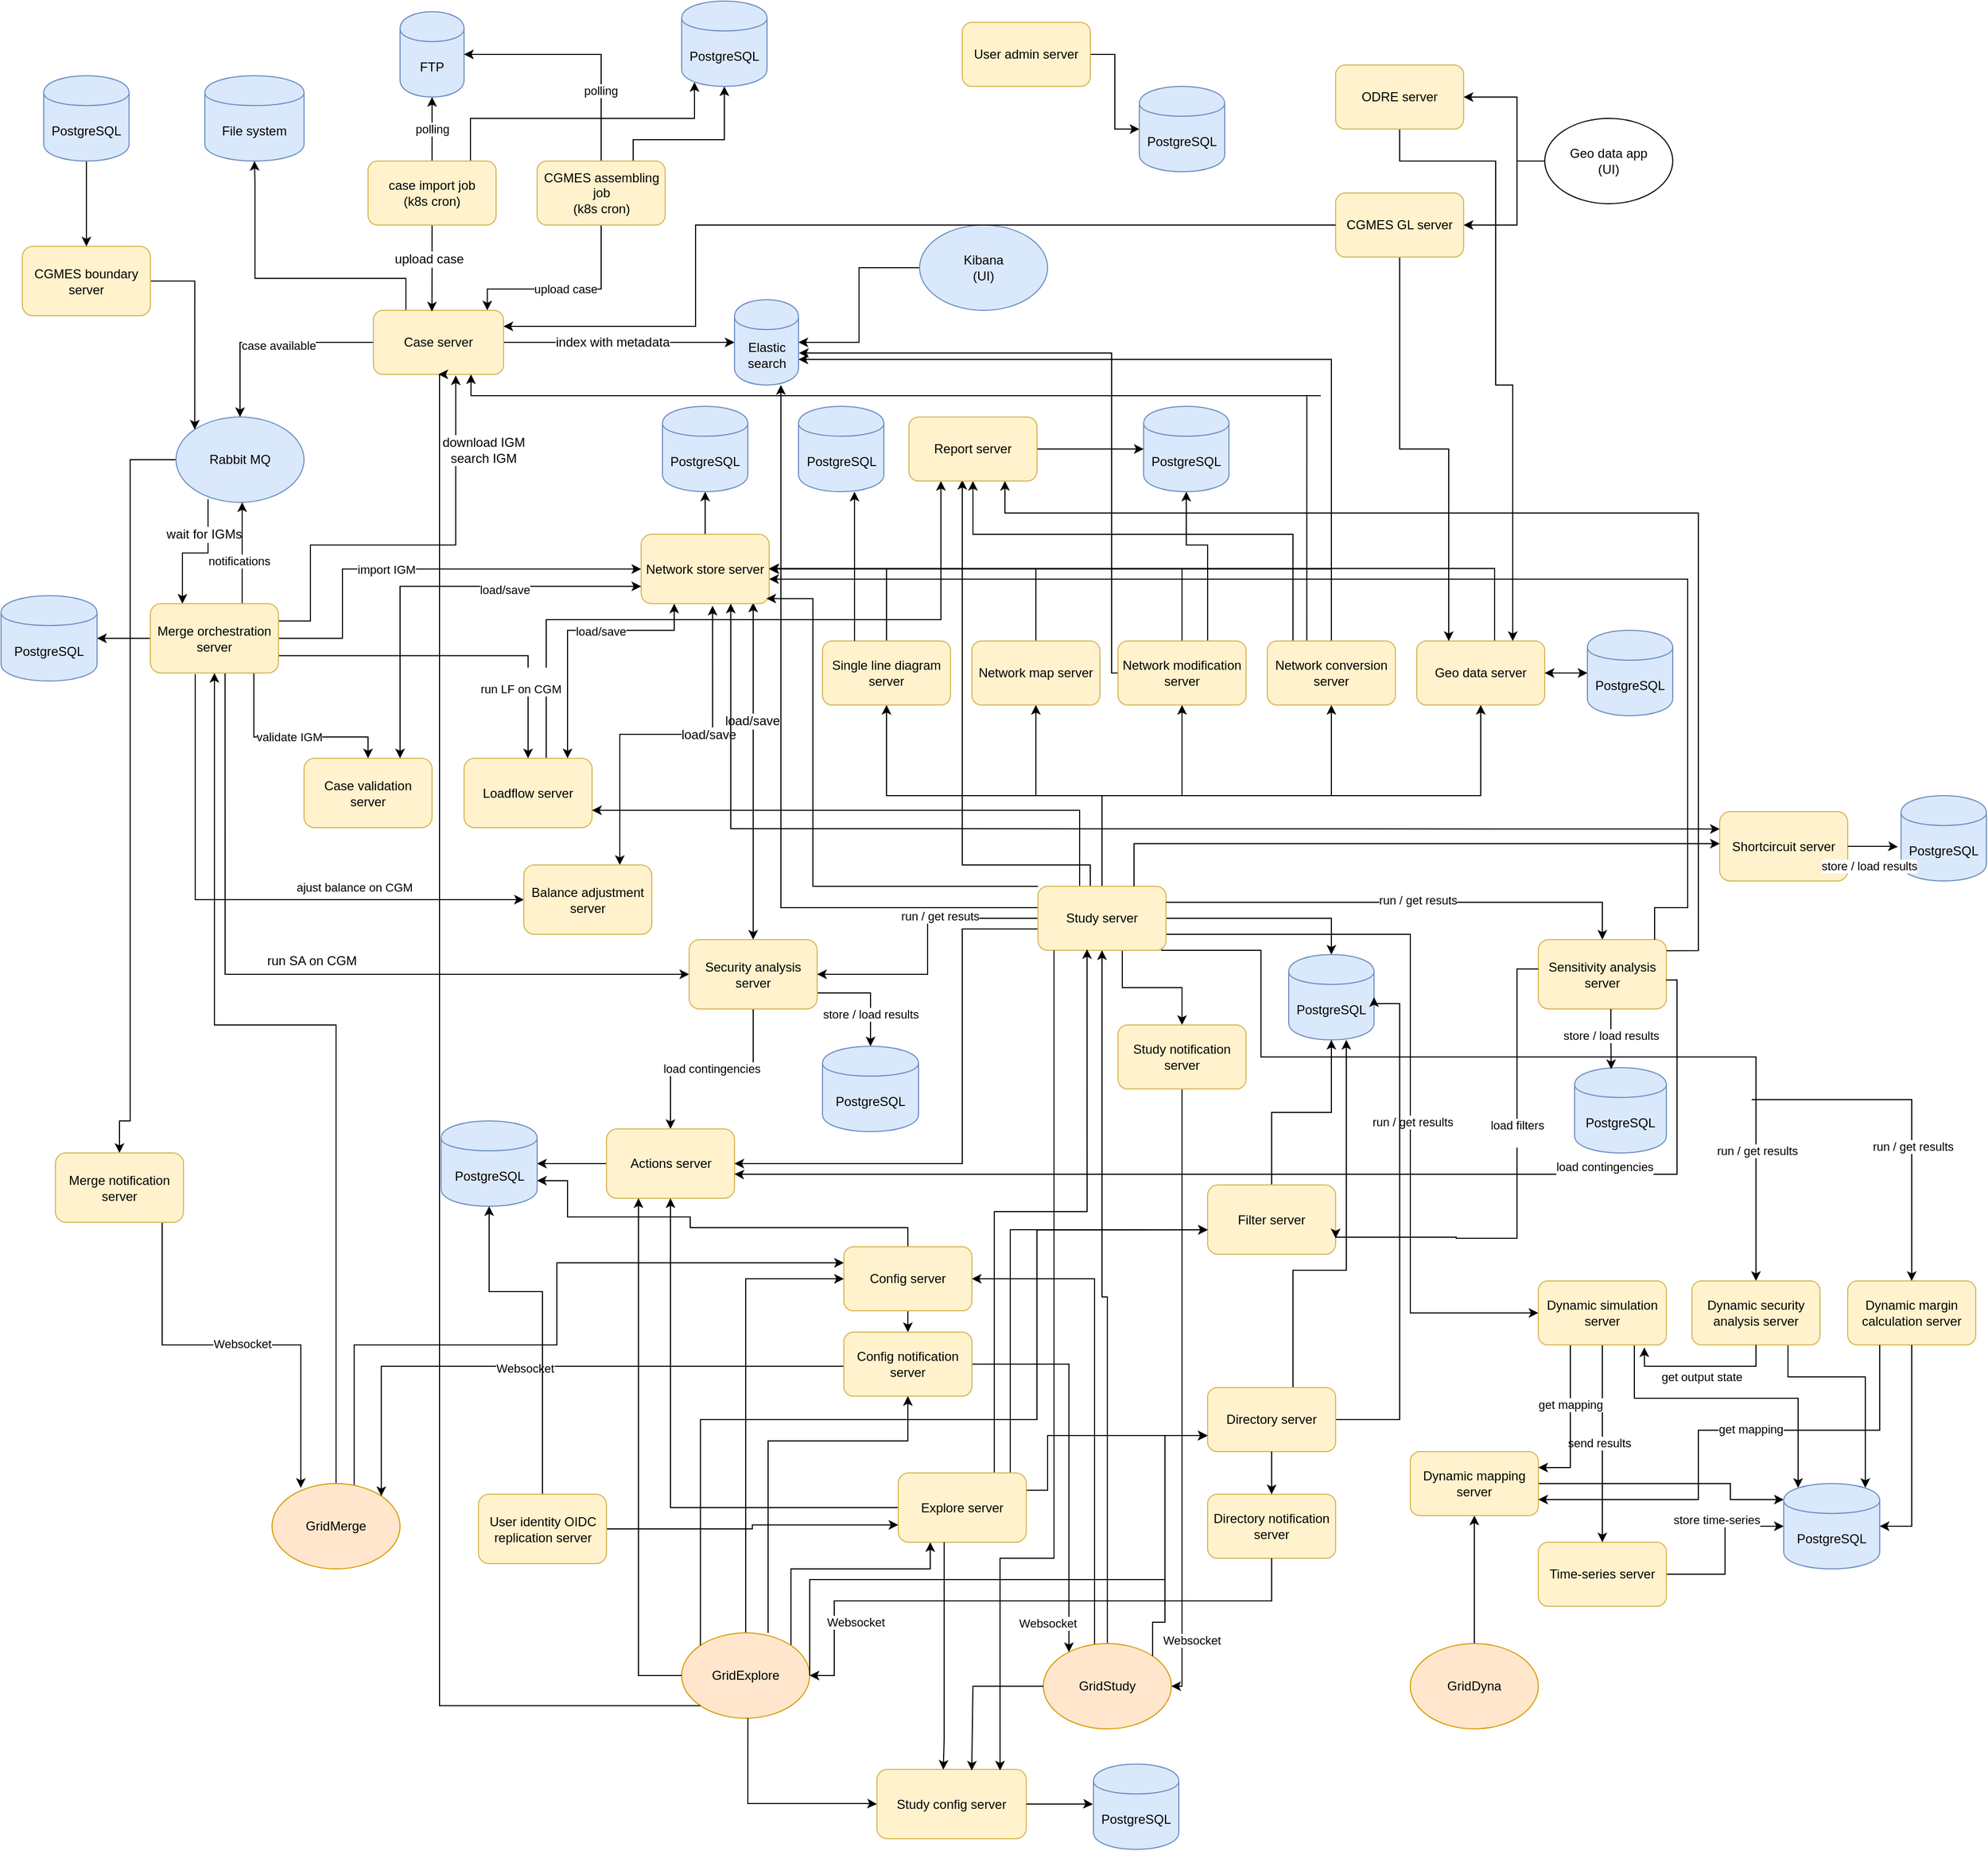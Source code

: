 <mxfile version="28.2.3">
  <diagram name="Page-1" id="vITL5Lm4Mc-cV5nNlmRt">
    <mxGraphModel dx="1426" dy="866" grid="1" gridSize="10" guides="1" tooltips="1" connect="1" arrows="1" fold="1" page="1" pageScale="1" pageWidth="827" pageHeight="1169" math="0" shadow="0">
      <root>
        <mxCell id="0" />
        <mxCell id="1" parent="0" />
        <mxCell id="dwe6SSOjRqwcFj5i-Lfe-1" style="edgeStyle=orthogonalEdgeStyle;rounded=0;orthogonalLoop=1;jettySize=auto;html=1;strokeColor=#000000;fontColor=#000000;" parent="1" source="dwe6SSOjRqwcFj5i-Lfe-7" target="dwe6SSOjRqwcFj5i-Lfe-25" edge="1">
          <mxGeometry relative="1" as="geometry" />
        </mxCell>
        <mxCell id="dwe6SSOjRqwcFj5i-Lfe-2" value="index with metadata" style="text;html=1;align=center;verticalAlign=middle;resizable=0;points=[];labelBackgroundColor=#ffffff;" parent="dwe6SSOjRqwcFj5i-Lfe-1" vertex="1" connectable="0">
          <mxGeometry x="0.434" relative="1" as="geometry">
            <mxPoint x="-53.5" as="offset" />
          </mxGeometry>
        </mxCell>
        <mxCell id="dwe6SSOjRqwcFj5i-Lfe-3" style="edgeStyle=orthogonalEdgeStyle;rounded=0;orthogonalLoop=1;jettySize=auto;html=1;startArrow=none;startFill=0;strokeColor=#000000;fontColor=#000000;" parent="1" source="dwe6SSOjRqwcFj5i-Lfe-7" target="dwe6SSOjRqwcFj5i-Lfe-11" edge="1">
          <mxGeometry relative="1" as="geometry" />
        </mxCell>
        <mxCell id="dwe6SSOjRqwcFj5i-Lfe-4" value="case available" style="edgeLabel;html=1;align=center;verticalAlign=middle;resizable=0;points=[];fontColor=#000000;" parent="dwe6SSOjRqwcFj5i-Lfe-3" vertex="1" connectable="0">
          <mxGeometry x="-0.087" y="3" relative="1" as="geometry">
            <mxPoint as="offset" />
          </mxGeometry>
        </mxCell>
        <mxCell id="dwe6SSOjRqwcFj5i-Lfe-5" value="upload case" style="edgeStyle=orthogonalEdgeStyle;rounded=0;orthogonalLoop=1;jettySize=auto;html=1;entryX=0.5;entryY=1;entryDx=0;entryDy=0;startArrow=classic;startFill=1;strokeColor=#000000;fontColor=#000000;exitX=0.875;exitY=0;exitDx=0;exitDy=0;exitPerimeter=0;endArrow=none;endFill=0;" parent="1" source="dwe6SSOjRqwcFj5i-Lfe-7" target="dwe6SSOjRqwcFj5i-Lfe-60" edge="1">
          <mxGeometry relative="1" as="geometry">
            <Array as="points">
              <mxPoint x="525" y="270" />
              <mxPoint x="632" y="270" />
            </Array>
          </mxGeometry>
        </mxCell>
        <mxCell id="dwe6SSOjRqwcFj5i-Lfe-6" style="edgeStyle=orthogonalEdgeStyle;rounded=0;orthogonalLoop=1;jettySize=auto;html=1;entryX=0.5;entryY=1;entryDx=0;entryDy=0;exitX=0.25;exitY=0;exitDx=0;exitDy=0;" parent="1" source="dwe6SSOjRqwcFj5i-Lfe-7" target="dwe6SSOjRqwcFj5i-Lfe-108" edge="1">
          <mxGeometry relative="1" as="geometry">
            <Array as="points">
              <mxPoint x="448" y="260" />
              <mxPoint x="307" y="260" />
              <mxPoint x="307" y="170" />
            </Array>
            <mxPoint x="800" y="170" as="targetPoint" />
            <mxPoint x="400" y="270" as="sourcePoint" />
          </mxGeometry>
        </mxCell>
        <mxCell id="dwe6SSOjRqwcFj5i-Lfe-7" value="Case server" style="rounded=1;whiteSpace=wrap;html=1;fillColor=#fff2cc;strokeColor=#d6b656;" parent="1" vertex="1">
          <mxGeometry x="418" y="290" width="122" height="60" as="geometry" />
        </mxCell>
        <mxCell id="dwe6SSOjRqwcFj5i-Lfe-8" style="edgeStyle=orthogonalEdgeStyle;rounded=0;orthogonalLoop=1;jettySize=auto;html=1;fontColor=#FF33FF;entryX=0.25;entryY=0;entryDx=0;entryDy=0;exitX=0.25;exitY=0.963;exitDx=0;exitDy=0;exitPerimeter=0;" parent="1" source="dwe6SSOjRqwcFj5i-Lfe-11" target="dwe6SSOjRqwcFj5i-Lfe-46" edge="1">
          <mxGeometry relative="1" as="geometry">
            <mxPoint x="234" y="470" as="sourcePoint" />
            <mxPoint x="269" y="520" as="targetPoint" />
          </mxGeometry>
        </mxCell>
        <mxCell id="dwe6SSOjRqwcFj5i-Lfe-9" value="wait for IGMs" style="text;html=1;align=center;verticalAlign=middle;resizable=0;points=[];labelBackgroundColor=#ffffff;" parent="dwe6SSOjRqwcFj5i-Lfe-8" vertex="1" connectable="0">
          <mxGeometry x="0.12" y="22" relative="1" as="geometry">
            <mxPoint x="13.54" y="-39.5" as="offset" />
          </mxGeometry>
        </mxCell>
        <mxCell id="dwe6SSOjRqwcFj5i-Lfe-10" style="edgeStyle=orthogonalEdgeStyle;rounded=0;orthogonalLoop=1;jettySize=auto;html=1;entryX=0.5;entryY=0;entryDx=0;entryDy=0;startArrow=none;startFill=0;exitX=0;exitY=0.5;exitDx=0;exitDy=0;" parent="1" source="dwe6SSOjRqwcFj5i-Lfe-11" target="dwe6SSOjRqwcFj5i-Lfe-56" edge="1">
          <mxGeometry relative="1" as="geometry">
            <Array as="points">
              <mxPoint x="190" y="430" />
              <mxPoint x="190" y="1050" />
            </Array>
          </mxGeometry>
        </mxCell>
        <mxCell id="dwe6SSOjRqwcFj5i-Lfe-11" value="Rabbit MQ" style="ellipse;whiteSpace=wrap;html=1;fillColor=#dae8fc;strokeColor=#6c8ebf;" parent="1" vertex="1">
          <mxGeometry x="233" y="390" width="120" height="80" as="geometry" />
        </mxCell>
        <mxCell id="dwe6SSOjRqwcFj5i-Lfe-12" value="FTP" style="shape=cylinder;whiteSpace=wrap;html=1;boundedLbl=1;backgroundOutline=1;fillColor=#dae8fc;strokeColor=#6c8ebf;" parent="1" vertex="1">
          <mxGeometry x="443" y="10" width="60" height="80" as="geometry" />
        </mxCell>
        <mxCell id="dwe6SSOjRqwcFj5i-Lfe-13" style="edgeStyle=orthogonalEdgeStyle;rounded=0;orthogonalLoop=1;jettySize=auto;html=1;entryX=0.45;entryY=0.017;entryDx=0;entryDy=0;entryPerimeter=0;" parent="1" source="dwe6SSOjRqwcFj5i-Lfe-17" target="dwe6SSOjRqwcFj5i-Lfe-7" edge="1">
          <mxGeometry relative="1" as="geometry" />
        </mxCell>
        <mxCell id="dwe6SSOjRqwcFj5i-Lfe-14" value="upload case" style="text;html=1;align=center;verticalAlign=middle;resizable=0;points=[];labelBackgroundColor=#ffffff;" parent="dwe6SSOjRqwcFj5i-Lfe-13" vertex="1" connectable="0">
          <mxGeometry x="-0.223" y="-3" relative="1" as="geometry">
            <mxPoint as="offset" />
          </mxGeometry>
        </mxCell>
        <mxCell id="dwe6SSOjRqwcFj5i-Lfe-15" style="edgeStyle=orthogonalEdgeStyle;rounded=0;orthogonalLoop=1;jettySize=auto;html=1;entryX=0.15;entryY=0.95;entryDx=0;entryDy=0;entryPerimeter=0;" parent="1" source="dwe6SSOjRqwcFj5i-Lfe-17" target="dwe6SSOjRqwcFj5i-Lfe-158" edge="1">
          <mxGeometry relative="1" as="geometry">
            <Array as="points">
              <mxPoint x="509" y="110" />
              <mxPoint x="719" y="110" />
            </Array>
            <mxPoint x="720" y="60" as="targetPoint" />
          </mxGeometry>
        </mxCell>
        <mxCell id="dwe6SSOjRqwcFj5i-Lfe-16" value="polling" style="edgeStyle=orthogonalEdgeStyle;rounded=0;orthogonalLoop=1;jettySize=auto;html=1;entryX=0.5;entryY=1;entryDx=0;entryDy=0;startArrow=none;startFill=0;endArrow=classic;endFill=1;strokeColor=#000000;fontColor=#000000;" parent="1" source="dwe6SSOjRqwcFj5i-Lfe-17" target="dwe6SSOjRqwcFj5i-Lfe-12" edge="1">
          <mxGeometry relative="1" as="geometry" />
        </mxCell>
        <mxCell id="dwe6SSOjRqwcFj5i-Lfe-17" value="&lt;div&gt;case import job&lt;br&gt;&lt;/div&gt;&lt;div&gt;(k8s cron)&lt;/div&gt;" style="rounded=1;whiteSpace=wrap;html=1;fillColor=#fff2cc;strokeColor=#d6b656;" parent="1" vertex="1">
          <mxGeometry x="413" y="150" width="120" height="60" as="geometry" />
        </mxCell>
        <mxCell id="dwe6SSOjRqwcFj5i-Lfe-18" style="edgeStyle=orthogonalEdgeStyle;rounded=0;orthogonalLoop=1;jettySize=auto;html=1;entryX=0.633;entryY=1.017;entryDx=0;entryDy=0;entryPerimeter=0;exitX=1;exitY=0.25;exitDx=0;exitDy=0;" parent="1" source="dwe6SSOjRqwcFj5i-Lfe-46" target="dwe6SSOjRqwcFj5i-Lfe-7" edge="1">
          <mxGeometry relative="1" as="geometry">
            <Array as="points">
              <mxPoint x="359" y="581" />
              <mxPoint x="359" y="510" />
              <mxPoint x="495" y="510" />
            </Array>
          </mxGeometry>
        </mxCell>
        <mxCell id="dwe6SSOjRqwcFj5i-Lfe-19" value="&lt;div&gt;download IGM&lt;/div&gt;&lt;div&gt;search IGM&lt;br&gt;&lt;/div&gt;" style="text;html=1;align=center;verticalAlign=middle;resizable=0;points=[];labelBackgroundColor=#ffffff;" parent="dwe6SSOjRqwcFj5i-Lfe-18" vertex="1" connectable="0">
          <mxGeometry x="0.368" y="1" relative="1" as="geometry">
            <mxPoint x="27" y="-56" as="offset" />
          </mxGeometry>
        </mxCell>
        <mxCell id="dwe6SSOjRqwcFj5i-Lfe-20" value="import IGM" style="edgeStyle=orthogonalEdgeStyle;rounded=0;orthogonalLoop=1;jettySize=auto;html=1;entryX=0;entryY=0.5;entryDx=0;entryDy=0;strokeColor=#000000;fontColor=#000000;exitX=1;exitY=0.5;exitDx=0;exitDy=0;" parent="1" source="dwe6SSOjRqwcFj5i-Lfe-46" target="dwe6SSOjRqwcFj5i-Lfe-33" edge="1">
          <mxGeometry x="-0.18" relative="1" as="geometry">
            <Array as="points">
              <mxPoint x="389" y="598" />
              <mxPoint x="389" y="533" />
            </Array>
            <mxPoint as="offset" />
          </mxGeometry>
        </mxCell>
        <mxCell id="dwe6SSOjRqwcFj5i-Lfe-21" value="ajust balance on CGM" style="edgeStyle=orthogonalEdgeStyle;rounded=0;orthogonalLoop=1;jettySize=auto;html=1;entryX=0;entryY=0.5;entryDx=0;entryDy=0;strokeColor=#000000;fontColor=#000000;exitX=0.35;exitY=1.015;exitDx=0;exitDy=0;exitPerimeter=0;" parent="1" source="dwe6SSOjRqwcFj5i-Lfe-46" target="dwe6SSOjRqwcFj5i-Lfe-35" edge="1">
          <mxGeometry x="0.388" y="13" relative="1" as="geometry">
            <mxPoint y="1" as="offset" />
          </mxGeometry>
        </mxCell>
        <mxCell id="dwe6SSOjRqwcFj5i-Lfe-22" style="edgeStyle=orthogonalEdgeStyle;rounded=0;orthogonalLoop=1;jettySize=auto;html=1;exitX=0.583;exitY=1;exitDx=0;exitDy=0;entryX=0;entryY=0.5;entryDx=0;entryDy=0;strokeColor=#000000;fontColor=#000000;exitPerimeter=0;" parent="1" source="dwe6SSOjRqwcFj5i-Lfe-46" target="dwe6SSOjRqwcFj5i-Lfe-38" edge="1">
          <mxGeometry relative="1" as="geometry" />
        </mxCell>
        <mxCell id="dwe6SSOjRqwcFj5i-Lfe-23" value="run SA on CGM" style="text;html=1;align=center;verticalAlign=middle;resizable=0;points=[];labelBackgroundColor=#ffffff;fontColor=#000000;" parent="dwe6SSOjRqwcFj5i-Lfe-22" vertex="1" connectable="0">
          <mxGeometry x="-0.3" relative="1" as="geometry">
            <mxPoint x="81" y="19" as="offset" />
          </mxGeometry>
        </mxCell>
        <mxCell id="dwe6SSOjRqwcFj5i-Lfe-24" value="validate IGM" style="edgeStyle=orthogonalEdgeStyle;rounded=0;orthogonalLoop=1;jettySize=auto;html=1;strokeColor=#000000;fontColor=#000000;exitX=0.808;exitY=1;exitDx=0;exitDy=0;entryX=0.5;entryY=0;entryDx=0;entryDy=0;exitPerimeter=0;" parent="1" source="dwe6SSOjRqwcFj5i-Lfe-46" target="dwe6SSOjRqwcFj5i-Lfe-53" edge="1">
          <mxGeometry relative="1" as="geometry">
            <mxPoint x="475" y="595" as="sourcePoint" />
            <mxPoint x="169" y="700" as="targetPoint" />
            <Array as="points">
              <mxPoint x="306" y="690" />
              <mxPoint x="413" y="690" />
            </Array>
          </mxGeometry>
        </mxCell>
        <mxCell id="dwe6SSOjRqwcFj5i-Lfe-25" value="Elastic search" style="shape=cylinder;whiteSpace=wrap;html=1;boundedLbl=1;backgroundOutline=1;fillColor=#dae8fc;strokeColor=#6c8ebf;" parent="1" vertex="1">
          <mxGeometry x="756.5" y="280" width="60" height="80" as="geometry" />
        </mxCell>
        <mxCell id="dwe6SSOjRqwcFj5i-Lfe-26" style="edgeStyle=orthogonalEdgeStyle;rounded=0;orthogonalLoop=1;jettySize=auto;html=1;strokeColor=#000000;fontColor=#000000;exitX=0.558;exitY=1.031;exitDx=0;exitDy=0;entryX=0.75;entryY=0;entryDx=0;entryDy=0;exitPerimeter=0;startArrow=classic;startFill=1;" parent="1" source="dwe6SSOjRqwcFj5i-Lfe-33" target="dwe6SSOjRqwcFj5i-Lfe-35" edge="1">
          <mxGeometry relative="1" as="geometry" />
        </mxCell>
        <mxCell id="dwe6SSOjRqwcFj5i-Lfe-27" value="load/save" style="text;html=1;align=center;verticalAlign=middle;resizable=0;points=[];labelBackgroundColor=#ffffff;fontColor=#000000;" parent="dwe6SSOjRqwcFj5i-Lfe-26" vertex="1" connectable="0">
          <mxGeometry x="-0.237" relative="1" as="geometry">
            <mxPoint x="1" as="offset" />
          </mxGeometry>
        </mxCell>
        <mxCell id="dwe6SSOjRqwcFj5i-Lfe-28" style="edgeStyle=orthogonalEdgeStyle;rounded=0;orthogonalLoop=1;jettySize=auto;html=1;entryX=0.5;entryY=0;entryDx=0;entryDy=0;strokeColor=#000000;fontColor=#000000;exitX=0.875;exitY=0.985;exitDx=0;exitDy=0;exitPerimeter=0;startArrow=classic;startFill=1;" parent="1" source="dwe6SSOjRqwcFj5i-Lfe-33" target="dwe6SSOjRqwcFj5i-Lfe-38" edge="1">
          <mxGeometry relative="1" as="geometry">
            <mxPoint x="769" y="568" as="sourcePoint" />
          </mxGeometry>
        </mxCell>
        <mxCell id="dwe6SSOjRqwcFj5i-Lfe-29" value="load/save" style="text;html=1;align=center;verticalAlign=middle;resizable=0;points=[];labelBackgroundColor=#ffffff;fontColor=#000000;" parent="dwe6SSOjRqwcFj5i-Lfe-28" vertex="1" connectable="0">
          <mxGeometry x="-0.297" y="-1" relative="1" as="geometry">
            <mxPoint as="offset" />
          </mxGeometry>
        </mxCell>
        <mxCell id="dwe6SSOjRqwcFj5i-Lfe-30" style="edgeStyle=orthogonalEdgeStyle;rounded=0;orthogonalLoop=1;jettySize=auto;html=1;strokeColor=#000000;fontColor=#000000;entryX=0.5;entryY=1;entryDx=0;entryDy=0;" parent="1" source="dwe6SSOjRqwcFj5i-Lfe-33" target="dwe6SSOjRqwcFj5i-Lfe-159" edge="1">
          <mxGeometry relative="1" as="geometry">
            <mxPoint x="670" y="460" as="targetPoint" />
          </mxGeometry>
        </mxCell>
        <mxCell id="dwe6SSOjRqwcFj5i-Lfe-31" style="edgeStyle=orthogonalEdgeStyle;rounded=0;orthogonalLoop=1;jettySize=auto;html=1;strokeColor=#000000;fontColor=#000000;startArrow=classic;startFill=1;" parent="1" edge="1">
          <mxGeometry relative="1" as="geometry">
            <Array as="points">
              <mxPoint x="700" y="590" />
              <mxPoint x="600" y="590" />
            </Array>
            <mxPoint x="700" y="565" as="sourcePoint" />
            <mxPoint x="600" y="710" as="targetPoint" />
          </mxGeometry>
        </mxCell>
        <mxCell id="dwe6SSOjRqwcFj5i-Lfe-32" value="load/save" style="edgeLabel;html=1;align=center;verticalAlign=middle;resizable=0;points=[];" parent="dwe6SSOjRqwcFj5i-Lfe-31" vertex="1" connectable="0">
          <mxGeometry x="-0.227" y="1" relative="1" as="geometry">
            <mxPoint as="offset" />
          </mxGeometry>
        </mxCell>
        <mxCell id="dwe6SSOjRqwcFj5i-Lfe-33" value="Network store server" style="rounded=1;whiteSpace=wrap;html=1;fillColor=#fff2cc;strokeColor=#d6b656;" parent="1" vertex="1">
          <mxGeometry x="669" y="500" width="120" height="65" as="geometry" />
        </mxCell>
        <mxCell id="dwe6SSOjRqwcFj5i-Lfe-34" style="edgeStyle=orthogonalEdgeStyle;rounded=0;orthogonalLoop=1;jettySize=auto;html=1;exitX=0.5;exitY=1;exitDx=0;exitDy=0;strokeColor=#000000;fontColor=#000000;" parent="1" source="dwe6SSOjRqwcFj5i-Lfe-33" target="dwe6SSOjRqwcFj5i-Lfe-33" edge="1">
          <mxGeometry relative="1" as="geometry" />
        </mxCell>
        <mxCell id="dwe6SSOjRqwcFj5i-Lfe-35" value="Balance adjustment server" style="rounded=1;whiteSpace=wrap;html=1;fillColor=#fff2cc;strokeColor=#d6b656;" parent="1" vertex="1">
          <mxGeometry x="559" y="810" width="120" height="65" as="geometry" />
        </mxCell>
        <mxCell id="dwe6SSOjRqwcFj5i-Lfe-36" value="load contingencies" style="edgeStyle=orthogonalEdgeStyle;rounded=0;orthogonalLoop=1;jettySize=auto;html=1;" parent="1" source="dwe6SSOjRqwcFj5i-Lfe-38" target="dwe6SSOjRqwcFj5i-Lfe-49" edge="1">
          <mxGeometry relative="1" as="geometry" />
        </mxCell>
        <mxCell id="dwe6SSOjRqwcFj5i-Lfe-37" value="store / load results" style="edgeStyle=orthogonalEdgeStyle;rounded=0;orthogonalLoop=1;jettySize=auto;html=1;" parent="1" source="dwe6SSOjRqwcFj5i-Lfe-38" target="dwe6SSOjRqwcFj5i-Lfe-114" edge="1">
          <mxGeometry y="-20" relative="1" as="geometry">
            <Array as="points">
              <mxPoint x="884" y="930" />
            </Array>
            <mxPoint x="20" y="20" as="offset" />
          </mxGeometry>
        </mxCell>
        <mxCell id="dwe6SSOjRqwcFj5i-Lfe-38" value="Security analysis server" style="rounded=1;whiteSpace=wrap;html=1;fillColor=#fff2cc;strokeColor=#d6b656;" parent="1" vertex="1">
          <mxGeometry x="714" y="880" width="120" height="65" as="geometry" />
        </mxCell>
        <mxCell id="dwe6SSOjRqwcFj5i-Lfe-39" style="edgeStyle=orthogonalEdgeStyle;rounded=0;orthogonalLoop=1;jettySize=auto;html=1;entryX=0.25;entryY=1;entryDx=0;entryDy=0;" parent="1" source="dwe6SSOjRqwcFj5i-Lfe-40" target="dwe6SSOjRqwcFj5i-Lfe-156" edge="1">
          <mxGeometry relative="1" as="geometry">
            <Array as="points">
              <mxPoint x="580" y="580" />
              <mxPoint x="950" y="580" />
            </Array>
          </mxGeometry>
        </mxCell>
        <mxCell id="dwe6SSOjRqwcFj5i-Lfe-40" value="Loadflow server" style="rounded=1;whiteSpace=wrap;html=1;fillColor=#fff2cc;strokeColor=#d6b656;" parent="1" vertex="1">
          <mxGeometry x="503" y="710" width="120" height="65" as="geometry" />
        </mxCell>
        <mxCell id="dwe6SSOjRqwcFj5i-Lfe-41" style="edgeStyle=orthogonalEdgeStyle;rounded=0;orthogonalLoop=1;jettySize=auto;html=1;" parent="1" target="dwe6SSOjRqwcFj5i-Lfe-11" edge="1">
          <mxGeometry relative="1" as="geometry">
            <mxPoint x="295" y="565" as="sourcePoint" />
            <mxPoint x="295" y="470" as="targetPoint" />
            <Array as="points">
              <mxPoint x="295" y="500" />
              <mxPoint x="295" y="500" />
            </Array>
          </mxGeometry>
        </mxCell>
        <mxCell id="dwe6SSOjRqwcFj5i-Lfe-42" value="&lt;font&gt;notifications&lt;/font&gt;" style="edgeLabel;html=1;align=center;verticalAlign=middle;resizable=0;points=[];" parent="dwe6SSOjRqwcFj5i-Lfe-41" vertex="1" connectable="0">
          <mxGeometry x="-0.157" y="3" relative="1" as="geometry">
            <mxPoint as="offset" />
          </mxGeometry>
        </mxCell>
        <mxCell id="dwe6SSOjRqwcFj5i-Lfe-43" style="edgeStyle=orthogonalEdgeStyle;rounded=0;orthogonalLoop=1;jettySize=auto;html=1;" parent="1" source="dwe6SSOjRqwcFj5i-Lfe-46" target="dwe6SSOjRqwcFj5i-Lfe-47" edge="1">
          <mxGeometry relative="1" as="geometry" />
        </mxCell>
        <mxCell id="dwe6SSOjRqwcFj5i-Lfe-44" style="edgeStyle=orthogonalEdgeStyle;rounded=0;orthogonalLoop=1;jettySize=auto;html=1;entryX=0.5;entryY=0;entryDx=0;entryDy=0;startArrow=none;startFill=0;exitX=1;exitY=0.75;exitDx=0;exitDy=0;" parent="1" source="dwe6SSOjRqwcFj5i-Lfe-46" target="dwe6SSOjRqwcFj5i-Lfe-40" edge="1">
          <mxGeometry relative="1" as="geometry" />
        </mxCell>
        <mxCell id="dwe6SSOjRqwcFj5i-Lfe-45" value="&lt;br&gt;run LF on CGM" style="edgeLabel;html=1;align=center;verticalAlign=middle;resizable=0;points=[];" parent="dwe6SSOjRqwcFj5i-Lfe-44" vertex="1" connectable="0">
          <mxGeometry x="0.075" y="-4" relative="1" as="geometry">
            <mxPoint x="49" y="19.71" as="offset" />
          </mxGeometry>
        </mxCell>
        <mxCell id="dwe6SSOjRqwcFj5i-Lfe-46" value="Merge orchestration server" style="rounded=1;whiteSpace=wrap;html=1;fillColor=#fff2cc;strokeColor=#d6b656;" parent="1" vertex="1">
          <mxGeometry x="209" y="565" width="120" height="65" as="geometry" />
        </mxCell>
        <mxCell id="dwe6SSOjRqwcFj5i-Lfe-47" value="PostgreSQL" style="shape=cylinder;whiteSpace=wrap;html=1;boundedLbl=1;backgroundOutline=1;fillColor=#dae8fc;strokeColor=#6c8ebf;" parent="1" vertex="1">
          <mxGeometry x="69" y="557.5" width="90" height="80" as="geometry" />
        </mxCell>
        <mxCell id="dwe6SSOjRqwcFj5i-Lfe-48" style="edgeStyle=orthogonalEdgeStyle;rounded=0;orthogonalLoop=1;jettySize=auto;html=1;entryX=1;entryY=0.5;entryDx=0;entryDy=0;" parent="1" source="dwe6SSOjRqwcFj5i-Lfe-49" target="dwe6SSOjRqwcFj5i-Lfe-50" edge="1">
          <mxGeometry relative="1" as="geometry" />
        </mxCell>
        <mxCell id="dwe6SSOjRqwcFj5i-Lfe-49" value="Actions server" style="rounded=1;whiteSpace=wrap;html=1;fillColor=#fff2cc;strokeColor=#d6b656;" parent="1" vertex="1">
          <mxGeometry x="636.5" y="1057.5" width="120" height="65" as="geometry" />
        </mxCell>
        <mxCell id="dwe6SSOjRqwcFj5i-Lfe-50" value="PostgreSQL" style="shape=cylinder;whiteSpace=wrap;html=1;boundedLbl=1;backgroundOutline=1;fillColor=#dae8fc;strokeColor=#6c8ebf;" parent="1" vertex="1">
          <mxGeometry x="481.5" y="1050" width="90" height="80" as="geometry" />
        </mxCell>
        <mxCell id="dwe6SSOjRqwcFj5i-Lfe-51" style="edgeStyle=orthogonalEdgeStyle;rounded=0;orthogonalLoop=1;jettySize=auto;html=1;exitX=0.75;exitY=0;exitDx=0;exitDy=0;entryX=0;entryY=0.75;entryDx=0;entryDy=0;startArrow=classic;startFill=1;" parent="1" source="dwe6SSOjRqwcFj5i-Lfe-53" target="dwe6SSOjRqwcFj5i-Lfe-33" edge="1">
          <mxGeometry relative="1" as="geometry" />
        </mxCell>
        <mxCell id="dwe6SSOjRqwcFj5i-Lfe-52" value="load/save" style="edgeLabel;html=1;align=center;verticalAlign=middle;resizable=0;points=[];" parent="dwe6SSOjRqwcFj5i-Lfe-51" vertex="1" connectable="0">
          <mxGeometry x="0.339" y="-3" relative="1" as="geometry">
            <mxPoint as="offset" />
          </mxGeometry>
        </mxCell>
        <mxCell id="dwe6SSOjRqwcFj5i-Lfe-53" value="Case validation server" style="rounded=1;whiteSpace=wrap;html=1;fillColor=#fff2cc;strokeColor=#d6b656;" parent="1" vertex="1">
          <mxGeometry x="353" y="710" width="120" height="65" as="geometry" />
        </mxCell>
        <mxCell id="dwe6SSOjRqwcFj5i-Lfe-54" style="edgeStyle=orthogonalEdgeStyle;rounded=0;orthogonalLoop=1;jettySize=auto;html=1;entryX=0.225;entryY=0.05;entryDx=0;entryDy=0;startArrow=none;startFill=0;strokeColor=#000000;fontColor=#000000;exitX=0.25;exitY=1;exitDx=0;exitDy=0;entryPerimeter=0;" parent="1" source="dwe6SSOjRqwcFj5i-Lfe-56" target="dwe6SSOjRqwcFj5i-Lfe-107" edge="1">
          <mxGeometry relative="1" as="geometry">
            <mxPoint x="149" y="175" as="targetPoint" />
            <Array as="points">
              <mxPoint x="220" y="1115" />
              <mxPoint x="220" y="1260" />
              <mxPoint x="350" y="1260" />
            </Array>
          </mxGeometry>
        </mxCell>
        <mxCell id="dwe6SSOjRqwcFj5i-Lfe-55" value="Websocket" style="edgeLabel;html=1;align=center;verticalAlign=middle;resizable=0;points=[];fontColor=#000000;" parent="dwe6SSOjRqwcFj5i-Lfe-54" vertex="1" connectable="0">
          <mxGeometry x="0.255" y="1" relative="1" as="geometry">
            <mxPoint as="offset" />
          </mxGeometry>
        </mxCell>
        <mxCell id="dwe6SSOjRqwcFj5i-Lfe-56" value="Merge notification server" style="rounded=1;whiteSpace=wrap;html=1;fillColor=#fff2cc;strokeColor=#d6b656;" parent="1" vertex="1">
          <mxGeometry x="120" y="1080" width="120" height="65" as="geometry" />
        </mxCell>
        <mxCell id="dwe6SSOjRqwcFj5i-Lfe-57" style="edgeStyle=orthogonalEdgeStyle;rounded=0;orthogonalLoop=1;jettySize=auto;html=1;startArrow=none;startFill=0;strokeColor=#000000;fontColor=#000000;exitX=0.75;exitY=0;exitDx=0;exitDy=0;" parent="1" source="dwe6SSOjRqwcFj5i-Lfe-60" target="dwe6SSOjRqwcFj5i-Lfe-158" edge="1">
          <mxGeometry relative="1" as="geometry">
            <mxPoint x="824" y="90" as="targetPoint" />
            <Array as="points">
              <mxPoint x="662" y="130" />
              <mxPoint x="747" y="130" />
            </Array>
          </mxGeometry>
        </mxCell>
        <mxCell id="dwe6SSOjRqwcFj5i-Lfe-58" style="edgeStyle=orthogonalEdgeStyle;rounded=0;orthogonalLoop=1;jettySize=auto;html=1;entryX=1;entryY=0.5;entryDx=0;entryDy=0;startArrow=none;startFill=0;strokeColor=#000000;fontColor=#000000;exitX=0.5;exitY=0;exitDx=0;exitDy=0;" parent="1" source="dwe6SSOjRqwcFj5i-Lfe-60" target="dwe6SSOjRqwcFj5i-Lfe-12" edge="1">
          <mxGeometry relative="1" as="geometry" />
        </mxCell>
        <mxCell id="dwe6SSOjRqwcFj5i-Lfe-59" value="polling" style="edgeLabel;html=1;align=center;verticalAlign=middle;resizable=0;points=[];fontColor=#000000;" parent="dwe6SSOjRqwcFj5i-Lfe-58" vertex="1" connectable="0">
          <mxGeometry x="-0.422" y="2" relative="1" as="geometry">
            <mxPoint x="1" as="offset" />
          </mxGeometry>
        </mxCell>
        <mxCell id="dwe6SSOjRqwcFj5i-Lfe-60" value="&lt;div&gt;CGMES assembling job&lt;br&gt;&lt;/div&gt;&lt;div&gt;(k8s cron)&lt;/div&gt;" style="rounded=1;whiteSpace=wrap;html=1;fillColor=#fff2cc;strokeColor=#d6b656;" parent="1" vertex="1">
          <mxGeometry x="571.5" y="150" width="120" height="60" as="geometry" />
        </mxCell>
        <mxCell id="dwe6SSOjRqwcFj5i-Lfe-61" style="edgeStyle=orthogonalEdgeStyle;rounded=0;orthogonalLoop=1;jettySize=auto;html=1;entryX=0.5;entryY=0;entryDx=0;entryDy=0;" parent="1" source="dwe6SSOjRqwcFj5i-Lfe-79" target="dwe6SSOjRqwcFj5i-Lfe-124" edge="1">
          <mxGeometry relative="1" as="geometry">
            <Array as="points">
              <mxPoint x="1316" y="860" />
            </Array>
          </mxGeometry>
        </mxCell>
        <mxCell id="dwe6SSOjRqwcFj5i-Lfe-62" style="edgeStyle=orthogonalEdgeStyle;rounded=0;orthogonalLoop=1;jettySize=auto;html=1;entryX=0.5;entryY=1;entryDx=0;entryDy=0;exitX=0.5;exitY=0;exitDx=0;exitDy=0;" parent="1" source="dwe6SSOjRqwcFj5i-Lfe-79" target="dwe6SSOjRqwcFj5i-Lfe-81" edge="1">
          <mxGeometry relative="1" as="geometry" />
        </mxCell>
        <mxCell id="dwe6SSOjRqwcFj5i-Lfe-63" style="edgeStyle=orthogonalEdgeStyle;rounded=0;orthogonalLoop=1;jettySize=auto;html=1;entryX=0.5;entryY=1;entryDx=0;entryDy=0;" parent="1" source="dwe6SSOjRqwcFj5i-Lfe-79" target="dwe6SSOjRqwcFj5i-Lfe-92" edge="1">
          <mxGeometry relative="1" as="geometry" />
        </mxCell>
        <mxCell id="dwe6SSOjRqwcFj5i-Lfe-64" style="edgeStyle=orthogonalEdgeStyle;rounded=0;orthogonalLoop=1;jettySize=auto;html=1;" parent="1" source="dwe6SSOjRqwcFj5i-Lfe-79" target="dwe6SSOjRqwcFj5i-Lfe-90" edge="1">
          <mxGeometry relative="1" as="geometry" />
        </mxCell>
        <mxCell id="dwe6SSOjRqwcFj5i-Lfe-65" style="edgeStyle=orthogonalEdgeStyle;rounded=0;orthogonalLoop=1;jettySize=auto;html=1;exitX=0.5;exitY=0;exitDx=0;exitDy=0;" parent="1" source="dwe6SSOjRqwcFj5i-Lfe-79" target="dwe6SSOjRqwcFj5i-Lfe-86" edge="1">
          <mxGeometry relative="1" as="geometry" />
        </mxCell>
        <mxCell id="dwe6SSOjRqwcFj5i-Lfe-66" style="edgeStyle=orthogonalEdgeStyle;rounded=0;orthogonalLoop=1;jettySize=auto;html=1;exitX=0.5;exitY=0;exitDx=0;exitDy=0;" parent="1" source="dwe6SSOjRqwcFj5i-Lfe-79" target="dwe6SSOjRqwcFj5i-Lfe-95" edge="1">
          <mxGeometry relative="1" as="geometry" />
        </mxCell>
        <mxCell id="dwe6SSOjRqwcFj5i-Lfe-67" style="edgeStyle=orthogonalEdgeStyle;rounded=0;orthogonalLoop=1;jettySize=auto;html=1;entryX=1;entryY=0.75;entryDx=0;entryDy=0;" parent="1" source="dwe6SSOjRqwcFj5i-Lfe-79" target="dwe6SSOjRqwcFj5i-Lfe-40" edge="1">
          <mxGeometry relative="1" as="geometry">
            <Array as="points">
              <mxPoint x="1080" y="759" />
            </Array>
          </mxGeometry>
        </mxCell>
        <mxCell id="dwe6SSOjRqwcFj5i-Lfe-68" style="edgeStyle=orthogonalEdgeStyle;rounded=0;orthogonalLoop=1;jettySize=auto;html=1;entryX=1;entryY=0.5;entryDx=0;entryDy=0;" parent="1" source="dwe6SSOjRqwcFj5i-Lfe-79" target="dwe6SSOjRqwcFj5i-Lfe-38" edge="1">
          <mxGeometry relative="1" as="geometry" />
        </mxCell>
        <mxCell id="dwe6SSOjRqwcFj5i-Lfe-69" value="run / get resuts" style="edgeLabel;html=1;align=center;verticalAlign=middle;resizable=0;points=[];" parent="dwe6SSOjRqwcFj5i-Lfe-68" vertex="1" connectable="0">
          <mxGeometry x="-0.291" y="-2" relative="1" as="geometry">
            <mxPoint as="offset" />
          </mxGeometry>
        </mxCell>
        <mxCell id="dwe6SSOjRqwcFj5i-Lfe-70" style="edgeStyle=orthogonalEdgeStyle;rounded=0;orthogonalLoop=1;jettySize=auto;html=1;entryX=1;entryY=0.5;entryDx=0;entryDy=0;" parent="1" source="dwe6SSOjRqwcFj5i-Lfe-79" target="dwe6SSOjRqwcFj5i-Lfe-49" edge="1">
          <mxGeometry relative="1" as="geometry">
            <Array as="points">
              <mxPoint x="970" y="870" />
              <mxPoint x="970" y="1090" />
            </Array>
          </mxGeometry>
        </mxCell>
        <mxCell id="dwe6SSOjRqwcFj5i-Lfe-71" style="edgeStyle=orthogonalEdgeStyle;rounded=0;orthogonalLoop=1;jettySize=auto;html=1;" parent="1" source="dwe6SSOjRqwcFj5i-Lfe-79" target="dwe6SSOjRqwcFj5i-Lfe-120" edge="1">
          <mxGeometry relative="1" as="geometry">
            <Array as="points">
              <mxPoint x="1120" y="925" />
              <mxPoint x="1176" y="925" />
            </Array>
          </mxGeometry>
        </mxCell>
        <mxCell id="dwe6SSOjRqwcFj5i-Lfe-72" style="edgeStyle=orthogonalEdgeStyle;rounded=0;orthogonalLoop=1;jettySize=auto;html=1;exitX=0;exitY=0;exitDx=0;exitDy=0;entryX=0.979;entryY=0.926;entryDx=0;entryDy=0;entryPerimeter=0;" parent="1" source="dwe6SSOjRqwcFj5i-Lfe-79" target="dwe6SSOjRqwcFj5i-Lfe-33" edge="1">
          <mxGeometry relative="1" as="geometry">
            <Array as="points">
              <mxPoint x="830" y="830" />
              <mxPoint x="830" y="560" />
            </Array>
            <mxPoint x="790" y="560" as="targetPoint" />
          </mxGeometry>
        </mxCell>
        <mxCell id="dwe6SSOjRqwcFj5i-Lfe-73" style="edgeStyle=orthogonalEdgeStyle;rounded=0;orthogonalLoop=1;jettySize=auto;html=1;" parent="1" source="dwe6SSOjRqwcFj5i-Lfe-79" edge="1">
          <mxGeometry relative="1" as="geometry">
            <mxPoint x="970" y="449" as="targetPoint" />
            <Array as="points">
              <mxPoint x="1090" y="810" />
              <mxPoint x="970" y="810" />
              <mxPoint x="970" y="449" />
            </Array>
          </mxGeometry>
        </mxCell>
        <mxCell id="dwe6SSOjRqwcFj5i-Lfe-74" style="edgeStyle=orthogonalEdgeStyle;rounded=0;orthogonalLoop=1;jettySize=auto;html=1;" parent="1" source="dwe6SSOjRqwcFj5i-Lfe-79" target="dwe6SSOjRqwcFj5i-Lfe-25" edge="1">
          <mxGeometry relative="1" as="geometry">
            <Array as="points">
              <mxPoint x="800" y="850" />
            </Array>
          </mxGeometry>
        </mxCell>
        <mxCell id="dwe6SSOjRqwcFj5i-Lfe-75" style="edgeStyle=orthogonalEdgeStyle;rounded=0;orthogonalLoop=1;jettySize=auto;html=1;exitX=1;exitY=0.75;exitDx=0;exitDy=0;entryX=0;entryY=0.5;entryDx=0;entryDy=0;" parent="1" source="dwe6SSOjRqwcFj5i-Lfe-79" target="dwe6SSOjRqwcFj5i-Lfe-154" edge="1">
          <mxGeometry relative="1" as="geometry">
            <Array as="points">
              <mxPoint x="1390" y="875" />
              <mxPoint x="1390" y="1230" />
            </Array>
          </mxGeometry>
        </mxCell>
        <mxCell id="dwe6SSOjRqwcFj5i-Lfe-76" value="&lt;div&gt;run / get results&lt;/div&gt;" style="edgeLabel;html=1;align=center;verticalAlign=middle;resizable=0;points=[];" parent="dwe6SSOjRqwcFj5i-Lfe-75" vertex="1" connectable="0">
          <mxGeometry x="0.149" y="2" relative="1" as="geometry">
            <mxPoint as="offset" />
          </mxGeometry>
        </mxCell>
        <mxCell id="dwe6SSOjRqwcFj5i-Lfe-77" style="edgeStyle=orthogonalEdgeStyle;rounded=0;orthogonalLoop=1;jettySize=auto;html=1;exitX=0.966;exitY=0.904;exitDx=0;exitDy=0;entryX=0.5;entryY=0;entryDx=0;entryDy=0;exitPerimeter=0;" parent="1" source="dwe6SSOjRqwcFj5i-Lfe-79" target="dwe6SSOjRqwcFj5i-Lfe-193" edge="1">
          <mxGeometry relative="1" as="geometry">
            <Array as="points">
              <mxPoint x="1157" y="890" />
              <mxPoint x="1250" y="890" />
              <mxPoint x="1250" y="990" />
              <mxPoint x="1714" y="990" />
            </Array>
          </mxGeometry>
        </mxCell>
        <mxCell id="dwe6SSOjRqwcFj5i-Lfe-78" value="&lt;div&gt;run / get results&lt;/div&gt;" style="edgeLabel;html=1;align=center;verticalAlign=middle;resizable=0;points=[];" parent="dwe6SSOjRqwcFj5i-Lfe-77" vertex="1" connectable="0">
          <mxGeometry x="0.717" y="1" relative="1" as="geometry">
            <mxPoint y="1" as="offset" />
          </mxGeometry>
        </mxCell>
        <mxCell id="dwe6SSOjRqwcFj5i-Lfe-79" value="Study server" style="rounded=1;whiteSpace=wrap;html=1;fillColor=#fff2cc;strokeColor=#d6b656;" parent="1" vertex="1">
          <mxGeometry x="1041" y="830" width="120" height="60" as="geometry" />
        </mxCell>
        <mxCell id="dwe6SSOjRqwcFj5i-Lfe-80" style="edgeStyle=orthogonalEdgeStyle;rounded=0;orthogonalLoop=1;jettySize=auto;html=1;entryX=1;entryY=0.5;entryDx=0;entryDy=0;exitX=0.5;exitY=0;exitDx=0;exitDy=0;" parent="1" source="dwe6SSOjRqwcFj5i-Lfe-81" target="dwe6SSOjRqwcFj5i-Lfe-33" edge="1">
          <mxGeometry relative="1" as="geometry" />
        </mxCell>
        <mxCell id="dwe6SSOjRqwcFj5i-Lfe-81" value="Single line diagram server" style="rounded=1;whiteSpace=wrap;html=1;fillColor=#fff2cc;strokeColor=#d6b656;" parent="1" vertex="1">
          <mxGeometry x="839" y="600" width="120" height="60" as="geometry" />
        </mxCell>
        <mxCell id="dwe6SSOjRqwcFj5i-Lfe-82" style="edgeStyle=orthogonalEdgeStyle;rounded=0;orthogonalLoop=1;jettySize=auto;html=1;entryX=1;entryY=0.5;entryDx=0;entryDy=0;exitX=0.5;exitY=0;exitDx=0;exitDy=0;" parent="1" source="dwe6SSOjRqwcFj5i-Lfe-86" target="dwe6SSOjRqwcFj5i-Lfe-33" edge="1">
          <mxGeometry relative="1" as="geometry" />
        </mxCell>
        <mxCell id="dwe6SSOjRqwcFj5i-Lfe-83" style="edgeStyle=orthogonalEdgeStyle;rounded=0;orthogonalLoop=1;jettySize=auto;html=1;entryX=0.75;entryY=1;entryDx=0;entryDy=0;exitX=0.308;exitY=0;exitDx=0;exitDy=0;exitPerimeter=0;" parent="1" source="dwe6SSOjRqwcFj5i-Lfe-86" target="dwe6SSOjRqwcFj5i-Lfe-7" edge="1">
          <mxGeometry relative="1" as="geometry">
            <Array as="points">
              <mxPoint x="1306" y="370" />
              <mxPoint x="508" y="370" />
            </Array>
          </mxGeometry>
        </mxCell>
        <mxCell id="dwe6SSOjRqwcFj5i-Lfe-84" style="edgeStyle=orthogonalEdgeStyle;rounded=0;orthogonalLoop=1;jettySize=auto;html=1;entryX=0.5;entryY=1;entryDx=0;entryDy=0;" parent="1" source="dwe6SSOjRqwcFj5i-Lfe-86" target="dwe6SSOjRqwcFj5i-Lfe-156" edge="1">
          <mxGeometry relative="1" as="geometry">
            <Array as="points">
              <mxPoint x="1280" y="500" />
              <mxPoint x="980" y="500" />
            </Array>
          </mxGeometry>
        </mxCell>
        <mxCell id="dwe6SSOjRqwcFj5i-Lfe-85" style="edgeStyle=orthogonalEdgeStyle;rounded=0;orthogonalLoop=1;jettySize=auto;html=1;entryX=1;entryY=0.7;entryDx=0;entryDy=0;" parent="1" source="dwe6SSOjRqwcFj5i-Lfe-86" target="dwe6SSOjRqwcFj5i-Lfe-25" edge="1">
          <mxGeometry relative="1" as="geometry">
            <Array as="points">
              <mxPoint x="1316" y="336" />
            </Array>
          </mxGeometry>
        </mxCell>
        <mxCell id="dwe6SSOjRqwcFj5i-Lfe-86" value="Network conversion server" style="rounded=1;whiteSpace=wrap;html=1;fillColor=#fff2cc;strokeColor=#d6b656;" parent="1" vertex="1">
          <mxGeometry x="1256" y="600" width="120" height="60" as="geometry" />
        </mxCell>
        <mxCell id="dwe6SSOjRqwcFj5i-Lfe-87" style="edgeStyle=orthogonalEdgeStyle;rounded=0;orthogonalLoop=1;jettySize=auto;html=1;entryX=1;entryY=0.5;entryDx=0;entryDy=0;exitX=0.5;exitY=0;exitDx=0;exitDy=0;" parent="1" source="dwe6SSOjRqwcFj5i-Lfe-90" target="dwe6SSOjRqwcFj5i-Lfe-33" edge="1">
          <mxGeometry relative="1" as="geometry" />
        </mxCell>
        <mxCell id="dwe6SSOjRqwcFj5i-Lfe-88" style="edgeStyle=orthogonalEdgeStyle;rounded=0;orthogonalLoop=1;jettySize=auto;html=1;entryX=0.5;entryY=1;entryDx=0;entryDy=0;" parent="1" source="dwe6SSOjRqwcFj5i-Lfe-90" target="dwe6SSOjRqwcFj5i-Lfe-127" edge="1">
          <mxGeometry relative="1" as="geometry">
            <Array as="points">
              <mxPoint x="1200" y="510" />
              <mxPoint x="1180" y="510" />
            </Array>
          </mxGeometry>
        </mxCell>
        <mxCell id="dwe6SSOjRqwcFj5i-Lfe-89" style="edgeStyle=orthogonalEdgeStyle;rounded=0;orthogonalLoop=1;jettySize=auto;html=1;entryX=1.008;entryY=0.625;entryDx=0;entryDy=0;entryPerimeter=0;" parent="1" source="dwe6SSOjRqwcFj5i-Lfe-90" target="dwe6SSOjRqwcFj5i-Lfe-25" edge="1">
          <mxGeometry relative="1" as="geometry">
            <Array as="points">
              <mxPoint x="1110" y="630" />
              <mxPoint x="1110" y="330" />
            </Array>
          </mxGeometry>
        </mxCell>
        <mxCell id="dwe6SSOjRqwcFj5i-Lfe-90" value="Network modification server" style="rounded=1;whiteSpace=wrap;html=1;fillColor=#fff2cc;strokeColor=#d6b656;" parent="1" vertex="1">
          <mxGeometry x="1116" y="600" width="120" height="60" as="geometry" />
        </mxCell>
        <mxCell id="dwe6SSOjRqwcFj5i-Lfe-91" style="edgeStyle=orthogonalEdgeStyle;rounded=0;orthogonalLoop=1;jettySize=auto;html=1;entryX=1;entryY=0.5;entryDx=0;entryDy=0;exitX=0.5;exitY=0;exitDx=0;exitDy=0;" parent="1" source="dwe6SSOjRqwcFj5i-Lfe-92" target="dwe6SSOjRqwcFj5i-Lfe-33" edge="1">
          <mxGeometry relative="1" as="geometry" />
        </mxCell>
        <mxCell id="dwe6SSOjRqwcFj5i-Lfe-92" value="Network map server" style="rounded=1;whiteSpace=wrap;html=1;fillColor=#fff2cc;strokeColor=#d6b656;" parent="1" vertex="1">
          <mxGeometry x="979" y="600" width="120" height="60" as="geometry" />
        </mxCell>
        <mxCell id="dwe6SSOjRqwcFj5i-Lfe-93" style="edgeStyle=orthogonalEdgeStyle;rounded=0;orthogonalLoop=1;jettySize=auto;html=1;exitX=0.5;exitY=0;exitDx=0;exitDy=0;" parent="1" edge="1">
          <mxGeometry relative="1" as="geometry">
            <mxPoint x="789" y="532" as="targetPoint" />
            <mxPoint x="1469" y="602" as="sourcePoint" />
            <Array as="points">
              <mxPoint x="1469" y="532" />
            </Array>
          </mxGeometry>
        </mxCell>
        <mxCell id="dwe6SSOjRqwcFj5i-Lfe-94" style="edgeStyle=orthogonalEdgeStyle;rounded=0;orthogonalLoop=1;jettySize=auto;html=1;" parent="1" source="dwe6SSOjRqwcFj5i-Lfe-95" target="dwe6SSOjRqwcFj5i-Lfe-97" edge="1">
          <mxGeometry relative="1" as="geometry" />
        </mxCell>
        <mxCell id="dwe6SSOjRqwcFj5i-Lfe-95" value="Geo data server" style="rounded=1;whiteSpace=wrap;html=1;fillColor=#fff2cc;strokeColor=#d6b656;" parent="1" vertex="1">
          <mxGeometry x="1396" y="600" width="120" height="60" as="geometry" />
        </mxCell>
        <mxCell id="dwe6SSOjRqwcFj5i-Lfe-96" value="" style="edgeStyle=orthogonalEdgeStyle;rounded=0;orthogonalLoop=1;jettySize=auto;html=1;" parent="1" source="dwe6SSOjRqwcFj5i-Lfe-97" target="dwe6SSOjRqwcFj5i-Lfe-95" edge="1">
          <mxGeometry relative="1" as="geometry" />
        </mxCell>
        <mxCell id="dwe6SSOjRqwcFj5i-Lfe-97" value="PostgreSQL" style="shape=cylinder;whiteSpace=wrap;html=1;boundedLbl=1;backgroundOutline=1;fillColor=#dae8fc;strokeColor=#6c8ebf;" parent="1" vertex="1">
          <mxGeometry x="1556" y="590" width="80" height="80" as="geometry" />
        </mxCell>
        <mxCell id="dwe6SSOjRqwcFj5i-Lfe-98" style="edgeStyle=orthogonalEdgeStyle;rounded=0;orthogonalLoop=1;jettySize=auto;html=1;entryX=0.25;entryY=0;entryDx=0;entryDy=0;" parent="1" source="dwe6SSOjRqwcFj5i-Lfe-99" target="dwe6SSOjRqwcFj5i-Lfe-95" edge="1">
          <mxGeometry relative="1" as="geometry" />
        </mxCell>
        <mxCell id="dwe6SSOjRqwcFj5i-Lfe-99" value="CGMES GL server" style="rounded=1;whiteSpace=wrap;html=1;fillColor=#fff2cc;strokeColor=#d6b656;" parent="1" vertex="1">
          <mxGeometry x="1320" y="180" width="120" height="60" as="geometry" />
        </mxCell>
        <mxCell id="dwe6SSOjRqwcFj5i-Lfe-100" style="edgeStyle=orthogonalEdgeStyle;rounded=0;orthogonalLoop=1;jettySize=auto;html=1;entryX=0.75;entryY=0;entryDx=0;entryDy=0;exitX=0.5;exitY=1;exitDx=0;exitDy=0;" parent="1" source="dwe6SSOjRqwcFj5i-Lfe-101" target="dwe6SSOjRqwcFj5i-Lfe-95" edge="1">
          <mxGeometry relative="1" as="geometry">
            <Array as="points">
              <mxPoint x="1380" y="150" />
              <mxPoint x="1470" y="150" />
              <mxPoint x="1470" y="360" />
              <mxPoint x="1486" y="360" />
            </Array>
          </mxGeometry>
        </mxCell>
        <mxCell id="dwe6SSOjRqwcFj5i-Lfe-101" value="ODRE server" style="rounded=1;whiteSpace=wrap;html=1;fillColor=#fff2cc;strokeColor=#d6b656;" parent="1" vertex="1">
          <mxGeometry x="1320" y="60" width="120" height="60" as="geometry" />
        </mxCell>
        <mxCell id="dwe6SSOjRqwcFj5i-Lfe-102" style="edgeStyle=orthogonalEdgeStyle;rounded=0;orthogonalLoop=1;jettySize=auto;html=1;exitX=0;exitY=0.5;exitDx=0;exitDy=0;" parent="1" source="dwe6SSOjRqwcFj5i-Lfe-104" target="dwe6SSOjRqwcFj5i-Lfe-99" edge="1">
          <mxGeometry relative="1" as="geometry">
            <Array as="points">
              <mxPoint x="1490" y="150" />
              <mxPoint x="1490" y="210" />
            </Array>
          </mxGeometry>
        </mxCell>
        <mxCell id="dwe6SSOjRqwcFj5i-Lfe-103" style="edgeStyle=orthogonalEdgeStyle;rounded=0;orthogonalLoop=1;jettySize=auto;html=1;entryX=1;entryY=0.5;entryDx=0;entryDy=0;exitX=0;exitY=0.5;exitDx=0;exitDy=0;" parent="1" source="dwe6SSOjRqwcFj5i-Lfe-104" target="dwe6SSOjRqwcFj5i-Lfe-101" edge="1">
          <mxGeometry relative="1" as="geometry">
            <Array as="points">
              <mxPoint x="1490" y="150" />
              <mxPoint x="1490" y="90" />
            </Array>
          </mxGeometry>
        </mxCell>
        <mxCell id="dwe6SSOjRqwcFj5i-Lfe-104" value="&lt;div&gt;Geo data app &lt;br&gt;&lt;/div&gt;&lt;div&gt;(UI)&lt;/div&gt;" style="ellipse;whiteSpace=wrap;html=1;" parent="1" vertex="1">
          <mxGeometry x="1516" y="110" width="120" height="80" as="geometry" />
        </mxCell>
        <mxCell id="dwe6SSOjRqwcFj5i-Lfe-105" style="edgeStyle=orthogonalEdgeStyle;rounded=0;orthogonalLoop=1;jettySize=auto;html=1;entryX=0.5;entryY=1;entryDx=0;entryDy=0;" parent="1" source="dwe6SSOjRqwcFj5i-Lfe-107" target="dwe6SSOjRqwcFj5i-Lfe-46" edge="1">
          <mxGeometry relative="1" as="geometry">
            <Array as="points">
              <mxPoint x="383" y="960" />
              <mxPoint x="269" y="960" />
            </Array>
          </mxGeometry>
        </mxCell>
        <mxCell id="dwe6SSOjRqwcFj5i-Lfe-106" style="edgeStyle=orthogonalEdgeStyle;rounded=0;orthogonalLoop=1;jettySize=auto;html=1;entryX=0;entryY=0.25;entryDx=0;entryDy=0;" parent="1" source="dwe6SSOjRqwcFj5i-Lfe-107" target="dwe6SSOjRqwcFj5i-Lfe-117" edge="1">
          <mxGeometry relative="1" as="geometry">
            <Array as="points">
              <mxPoint x="400" y="1260" />
              <mxPoint x="590" y="1260" />
              <mxPoint x="590" y="1183" />
            </Array>
          </mxGeometry>
        </mxCell>
        <mxCell id="dwe6SSOjRqwcFj5i-Lfe-107" value="GridMerge" style="ellipse;whiteSpace=wrap;html=1;fillColor=#ffe6cc;strokeColor=#d79b00;" parent="1" vertex="1">
          <mxGeometry x="323" y="1390" width="120" height="80" as="geometry" />
        </mxCell>
        <mxCell id="dwe6SSOjRqwcFj5i-Lfe-108" value="File system" style="shape=cylinder;whiteSpace=wrap;html=1;boundedLbl=1;backgroundOutline=1;fillColor=#dae8fc;strokeColor=#6c8ebf;" parent="1" vertex="1">
          <mxGeometry x="260" y="70" width="93" height="80" as="geometry" />
        </mxCell>
        <mxCell id="dwe6SSOjRqwcFj5i-Lfe-109" style="edgeStyle=orthogonalEdgeStyle;rounded=0;orthogonalLoop=1;jettySize=auto;html=1;entryX=1;entryY=0.5;entryDx=0;entryDy=0;" parent="1" source="dwe6SSOjRqwcFj5i-Lfe-110" target="dwe6SSOjRqwcFj5i-Lfe-25" edge="1">
          <mxGeometry relative="1" as="geometry" />
        </mxCell>
        <mxCell id="dwe6SSOjRqwcFj5i-Lfe-110" value="&lt;div&gt;Kibana&lt;br&gt;&lt;/div&gt;&lt;div&gt;(UI)&lt;/div&gt;" style="ellipse;whiteSpace=wrap;html=1;fillColor=#dae8fc;strokeColor=#6c8ebf;" parent="1" vertex="1">
          <mxGeometry x="930" y="210" width="120" height="80" as="geometry" />
        </mxCell>
        <mxCell id="dwe6SSOjRqwcFj5i-Lfe-111" style="edgeStyle=orthogonalEdgeStyle;rounded=0;orthogonalLoop=1;jettySize=auto;html=1;entryX=1;entryY=0.5;entryDx=0;entryDy=0;exitX=0.442;exitY=0.025;exitDx=0;exitDy=0;exitPerimeter=0;" parent="1" source="dwe6SSOjRqwcFj5i-Lfe-113" target="dwe6SSOjRqwcFj5i-Lfe-117" edge="1">
          <mxGeometry relative="1" as="geometry">
            <Array as="points">
              <mxPoint x="1094" y="1198" />
            </Array>
          </mxGeometry>
        </mxCell>
        <mxCell id="dwe6SSOjRqwcFj5i-Lfe-112" style="edgeStyle=orthogonalEdgeStyle;rounded=0;orthogonalLoop=1;jettySize=auto;html=1;entryX=0.5;entryY=1;entryDx=0;entryDy=0;" parent="1" source="dwe6SSOjRqwcFj5i-Lfe-113" target="dwe6SSOjRqwcFj5i-Lfe-79" edge="1">
          <mxGeometry relative="1" as="geometry" />
        </mxCell>
        <mxCell id="dwe6SSOjRqwcFj5i-Lfe-113" value="GridStudy" style="ellipse;whiteSpace=wrap;html=1;fillColor=#ffe6cc;strokeColor=#d79b00;" parent="1" vertex="1">
          <mxGeometry x="1046" y="1540" width="120" height="80" as="geometry" />
        </mxCell>
        <mxCell id="dwe6SSOjRqwcFj5i-Lfe-114" value="PostgreSQL" style="shape=cylinder;whiteSpace=wrap;html=1;boundedLbl=1;backgroundOutline=1;fillColor=#dae8fc;strokeColor=#6c8ebf;" parent="1" vertex="1">
          <mxGeometry x="839" y="980" width="90" height="80" as="geometry" />
        </mxCell>
        <mxCell id="dwe6SSOjRqwcFj5i-Lfe-115" style="edgeStyle=orthogonalEdgeStyle;rounded=0;orthogonalLoop=1;jettySize=auto;html=1;" parent="1" source="dwe6SSOjRqwcFj5i-Lfe-117" target="dwe6SSOjRqwcFj5i-Lfe-143" edge="1">
          <mxGeometry relative="1" as="geometry" />
        </mxCell>
        <mxCell id="dwe6SSOjRqwcFj5i-Lfe-116" style="edgeStyle=orthogonalEdgeStyle;rounded=0;orthogonalLoop=1;jettySize=auto;html=1;entryX=1;entryY=0.7;entryDx=0;entryDy=0;" parent="1" source="dwe6SSOjRqwcFj5i-Lfe-117" target="dwe6SSOjRqwcFj5i-Lfe-50" edge="1">
          <mxGeometry relative="1" as="geometry">
            <Array as="points">
              <mxPoint x="919" y="1150" />
              <mxPoint x="715" y="1150" />
              <mxPoint x="715" y="1140" />
              <mxPoint x="600" y="1140" />
              <mxPoint x="600" y="1106" />
            </Array>
          </mxGeometry>
        </mxCell>
        <mxCell id="dwe6SSOjRqwcFj5i-Lfe-117" value="Config server" style="rounded=1;whiteSpace=wrap;html=1;fillColor=#fff2cc;strokeColor=#d6b656;" parent="1" vertex="1">
          <mxGeometry x="859" y="1168" width="120" height="60" as="geometry" />
        </mxCell>
        <mxCell id="dwe6SSOjRqwcFj5i-Lfe-118" style="edgeStyle=orthogonalEdgeStyle;rounded=0;orthogonalLoop=1;jettySize=auto;html=1;entryX=1;entryY=0.5;entryDx=0;entryDy=0;" parent="1" source="dwe6SSOjRqwcFj5i-Lfe-120" target="dwe6SSOjRqwcFj5i-Lfe-113" edge="1">
          <mxGeometry relative="1" as="geometry">
            <Array as="points">
              <mxPoint x="1176" y="1580" />
            </Array>
          </mxGeometry>
        </mxCell>
        <mxCell id="dwe6SSOjRqwcFj5i-Lfe-119" value="Websocket" style="edgeLabel;html=1;align=center;verticalAlign=middle;resizable=0;points=[];" parent="dwe6SSOjRqwcFj5i-Lfe-118" vertex="1" connectable="0">
          <mxGeometry x="0.071" y="3" relative="1" as="geometry">
            <mxPoint x="6" y="212" as="offset" />
          </mxGeometry>
        </mxCell>
        <mxCell id="dwe6SSOjRqwcFj5i-Lfe-120" value="Study notification server" style="rounded=1;whiteSpace=wrap;html=1;fillColor=#fff2cc;strokeColor=#d6b656;" parent="1" vertex="1">
          <mxGeometry x="1116" y="960" width="120" height="60" as="geometry" />
        </mxCell>
        <mxCell id="dwe6SSOjRqwcFj5i-Lfe-121" style="edgeStyle=orthogonalEdgeStyle;rounded=0;orthogonalLoop=1;jettySize=auto;html=1;exitX=1;exitY=0;exitDx=0;exitDy=0;" parent="1" source="dwe6SSOjRqwcFj5i-Lfe-123" target="dwe6SSOjRqwcFj5i-Lfe-148" edge="1">
          <mxGeometry relative="1" as="geometry">
            <Array as="points">
              <mxPoint x="809" y="1470" />
              <mxPoint x="940" y="1470" />
            </Array>
          </mxGeometry>
        </mxCell>
        <mxCell id="dwe6SSOjRqwcFj5i-Lfe-122" style="edgeStyle=orthogonalEdgeStyle;rounded=0;orthogonalLoop=1;jettySize=auto;html=1;entryX=0;entryY=0.5;entryDx=0;entryDy=0;exitX=0.5;exitY=0;exitDx=0;exitDy=0;" parent="1" source="dwe6SSOjRqwcFj5i-Lfe-123" target="dwe6SSOjRqwcFj5i-Lfe-117" edge="1">
          <mxGeometry relative="1" as="geometry" />
        </mxCell>
        <mxCell id="dwe6SSOjRqwcFj5i-Lfe-123" value="GridExplore" style="ellipse;whiteSpace=wrap;html=1;fillColor=#ffe6cc;strokeColor=#d79b00;" parent="1" vertex="1">
          <mxGeometry x="707" y="1530" width="120" height="80" as="geometry" />
        </mxCell>
        <mxCell id="dwe6SSOjRqwcFj5i-Lfe-124" value="PostgreSQL" style="shape=cylinder;whiteSpace=wrap;html=1;boundedLbl=1;backgroundOutline=1;fillColor=#dae8fc;strokeColor=#6c8ebf;" parent="1" vertex="1">
          <mxGeometry x="1276" y="894" width="80" height="80" as="geometry" />
        </mxCell>
        <mxCell id="dwe6SSOjRqwcFj5i-Lfe-125" style="edgeStyle=orthogonalEdgeStyle;rounded=0;orthogonalLoop=1;jettySize=auto;html=1;" parent="1" source="dwe6SSOjRqwcFj5i-Lfe-126" target="dwe6SSOjRqwcFj5i-Lfe-124" edge="1">
          <mxGeometry relative="1" as="geometry" />
        </mxCell>
        <mxCell id="dwe6SSOjRqwcFj5i-Lfe-126" value="Filter server" style="rounded=1;whiteSpace=wrap;html=1;fillColor=#fff2cc;strokeColor=#d6b656;" parent="1" vertex="1">
          <mxGeometry x="1200" y="1110" width="120" height="65" as="geometry" />
        </mxCell>
        <mxCell id="dwe6SSOjRqwcFj5i-Lfe-127" value="PostgreSQL" style="shape=cylinder;whiteSpace=wrap;html=1;boundedLbl=1;backgroundOutline=1;fillColor=#dae8fc;strokeColor=#6c8ebf;" parent="1" vertex="1">
          <mxGeometry x="1140" y="380" width="80" height="80" as="geometry" />
        </mxCell>
        <mxCell id="dwe6SSOjRqwcFj5i-Lfe-128" style="edgeStyle=orthogonalEdgeStyle;rounded=0;orthogonalLoop=1;jettySize=auto;html=1;entryX=0;entryY=0;entryDx=0;entryDy=0;" parent="1" source="dwe6SSOjRqwcFj5i-Lfe-129" target="dwe6SSOjRqwcFj5i-Lfe-11" edge="1">
          <mxGeometry relative="1" as="geometry" />
        </mxCell>
        <mxCell id="dwe6SSOjRqwcFj5i-Lfe-129" value="CGMES boundary server" style="rounded=1;whiteSpace=wrap;html=1;fillColor=#fff2cc;strokeColor=#d6b656;" parent="1" vertex="1">
          <mxGeometry x="89" y="230" width="120" height="65" as="geometry" />
        </mxCell>
        <mxCell id="dwe6SSOjRqwcFj5i-Lfe-130" style="edgeStyle=orthogonalEdgeStyle;rounded=0;orthogonalLoop=1;jettySize=auto;html=1;" parent="1" source="dwe6SSOjRqwcFj5i-Lfe-131" target="dwe6SSOjRqwcFj5i-Lfe-129" edge="1">
          <mxGeometry relative="1" as="geometry" />
        </mxCell>
        <mxCell id="dwe6SSOjRqwcFj5i-Lfe-131" value="PostgreSQL" style="shape=cylinder;whiteSpace=wrap;html=1;boundedLbl=1;backgroundOutline=1;fillColor=#dae8fc;strokeColor=#6c8ebf;" parent="1" vertex="1">
          <mxGeometry x="109" y="70" width="80" height="80" as="geometry" />
        </mxCell>
        <mxCell id="dwe6SSOjRqwcFj5i-Lfe-132" style="edgeStyle=orthogonalEdgeStyle;rounded=0;orthogonalLoop=1;jettySize=auto;html=1;entryX=1;entryY=0.5;entryDx=0;entryDy=0;" parent="1" source="dwe6SSOjRqwcFj5i-Lfe-134" target="dwe6SSOjRqwcFj5i-Lfe-124" edge="1">
          <mxGeometry relative="1" as="geometry">
            <Array as="points">
              <mxPoint x="1380" y="1330" />
              <mxPoint x="1380" y="940" />
            </Array>
          </mxGeometry>
        </mxCell>
        <mxCell id="dwe6SSOjRqwcFj5i-Lfe-133" style="edgeStyle=orthogonalEdgeStyle;rounded=0;orthogonalLoop=1;jettySize=auto;html=1;" parent="1" source="dwe6SSOjRqwcFj5i-Lfe-134" target="dwe6SSOjRqwcFj5i-Lfe-124" edge="1">
          <mxGeometry relative="1" as="geometry">
            <Array as="points">
              <mxPoint x="1280" y="1190" />
              <mxPoint x="1330" y="1190" />
            </Array>
          </mxGeometry>
        </mxCell>
        <mxCell id="dwe6SSOjRqwcFj5i-Lfe-134" value="Directory server" style="rounded=1;whiteSpace=wrap;html=1;fillColor=#fff2cc;strokeColor=#d6b656;" parent="1" vertex="1">
          <mxGeometry x="1200" y="1300" width="120" height="60" as="geometry" />
        </mxCell>
        <mxCell id="dwe6SSOjRqwcFj5i-Lfe-135" style="edgeStyle=orthogonalEdgeStyle;rounded=0;orthogonalLoop=1;jettySize=auto;html=1;entryX=0;entryY=0.188;entryDx=0;entryDy=0;exitX=1;exitY=0.5;exitDx=0;exitDy=0;entryPerimeter=0;" parent="1" source="dwe6SSOjRqwcFj5i-Lfe-136" target="dwe6SSOjRqwcFj5i-Lfe-197" edge="1">
          <mxGeometry relative="1" as="geometry">
            <Array as="points">
              <mxPoint x="1690" y="1390" />
              <mxPoint x="1690" y="1405" />
            </Array>
          </mxGeometry>
        </mxCell>
        <mxCell id="dwe6SSOjRqwcFj5i-Lfe-136" value="Dynamic mapping server" style="rounded=1;whiteSpace=wrap;html=1;fillColor=#fff2cc;strokeColor=#d6b656;" parent="1" vertex="1">
          <mxGeometry x="1390" y="1360" width="120" height="60" as="geometry" />
        </mxCell>
        <mxCell id="dwe6SSOjRqwcFj5i-Lfe-137" style="edgeStyle=orthogonalEdgeStyle;rounded=0;orthogonalLoop=1;jettySize=auto;html=1;" parent="1" source="dwe6SSOjRqwcFj5i-Lfe-138" target="dwe6SSOjRqwcFj5i-Lfe-136" edge="1">
          <mxGeometry relative="1" as="geometry" />
        </mxCell>
        <mxCell id="dwe6SSOjRqwcFj5i-Lfe-138" value="GridDyna" style="ellipse;whiteSpace=wrap;html=1;fillColor=#ffe6cc;strokeColor=#d79b00;" parent="1" vertex="1">
          <mxGeometry x="1390" y="1540" width="120" height="80" as="geometry" />
        </mxCell>
        <mxCell id="dwe6SSOjRqwcFj5i-Lfe-139" style="edgeStyle=orthogonalEdgeStyle;rounded=0;orthogonalLoop=1;jettySize=auto;html=1;entryX=1;entryY=0;entryDx=0;entryDy=0;exitX=0;exitY=0.5;exitDx=0;exitDy=0;" parent="1" source="dwe6SSOjRqwcFj5i-Lfe-143" target="dwe6SSOjRqwcFj5i-Lfe-107" edge="1">
          <mxGeometry relative="1" as="geometry">
            <Array as="points">
              <mxPoint x="859" y="1280" />
              <mxPoint x="425" y="1280" />
            </Array>
          </mxGeometry>
        </mxCell>
        <mxCell id="dwe6SSOjRqwcFj5i-Lfe-140" value="Websocket" style="edgeLabel;html=1;align=center;verticalAlign=middle;resizable=0;points=[];" parent="dwe6SSOjRqwcFj5i-Lfe-139" vertex="1" connectable="0">
          <mxGeometry x="-0.252" y="2" relative="1" as="geometry">
            <mxPoint x="-93" as="offset" />
          </mxGeometry>
        </mxCell>
        <mxCell id="dwe6SSOjRqwcFj5i-Lfe-141" style="edgeStyle=orthogonalEdgeStyle;rounded=0;orthogonalLoop=1;jettySize=auto;html=1;" parent="1" source="dwe6SSOjRqwcFj5i-Lfe-143" target="dwe6SSOjRqwcFj5i-Lfe-113" edge="1">
          <mxGeometry relative="1" as="geometry">
            <Array as="points">
              <mxPoint x="1070" y="1278" />
            </Array>
          </mxGeometry>
        </mxCell>
        <mxCell id="dwe6SSOjRqwcFj5i-Lfe-142" value="Websocket" style="edgeLabel;html=1;align=center;verticalAlign=middle;resizable=0;points=[];" parent="dwe6SSOjRqwcFj5i-Lfe-141" vertex="1" connectable="0">
          <mxGeometry x="-0.449" y="3" relative="1" as="geometry">
            <mxPoint x="-23" y="234" as="offset" />
          </mxGeometry>
        </mxCell>
        <mxCell id="dwe6SSOjRqwcFj5i-Lfe-143" value="Config notification server" style="rounded=1;whiteSpace=wrap;html=1;fillColor=#fff2cc;strokeColor=#d6b656;" parent="1" vertex="1">
          <mxGeometry x="859" y="1248" width="120" height="60" as="geometry" />
        </mxCell>
        <mxCell id="dwe6SSOjRqwcFj5i-Lfe-144" style="edgeStyle=orthogonalEdgeStyle;rounded=0;orthogonalLoop=1;jettySize=auto;html=1;entryX=0;entryY=0.75;entryDx=0;entryDy=0;exitX=1;exitY=0.25;exitDx=0;exitDy=0;" parent="1" source="dwe6SSOjRqwcFj5i-Lfe-148" target="dwe6SSOjRqwcFj5i-Lfe-134" edge="1">
          <mxGeometry relative="1" as="geometry">
            <Array as="points">
              <mxPoint x="1050" y="1396" />
              <mxPoint x="1050" y="1345" />
            </Array>
          </mxGeometry>
        </mxCell>
        <mxCell id="dwe6SSOjRqwcFj5i-Lfe-145" style="edgeStyle=orthogonalEdgeStyle;rounded=0;orthogonalLoop=1;jettySize=auto;html=1;entryX=0.383;entryY=0.983;entryDx=0;entryDy=0;entryPerimeter=0;exitX=0.75;exitY=0;exitDx=0;exitDy=0;" parent="1" source="dwe6SSOjRqwcFj5i-Lfe-148" target="dwe6SSOjRqwcFj5i-Lfe-79" edge="1">
          <mxGeometry relative="1" as="geometry" />
        </mxCell>
        <mxCell id="dwe6SSOjRqwcFj5i-Lfe-146" style="edgeStyle=orthogonalEdgeStyle;rounded=0;orthogonalLoop=1;jettySize=auto;html=1;entryX=0.5;entryY=1;entryDx=0;entryDy=0;" parent="1" source="dwe6SSOjRqwcFj5i-Lfe-148" target="dwe6SSOjRqwcFj5i-Lfe-49" edge="1">
          <mxGeometry relative="1" as="geometry" />
        </mxCell>
        <mxCell id="dwe6SSOjRqwcFj5i-Lfe-147" style="edgeStyle=orthogonalEdgeStyle;rounded=0;orthogonalLoop=1;jettySize=auto;html=1;exitX=0.875;exitY=0;exitDx=0;exitDy=0;exitPerimeter=0;entryX=0.002;entryY=0.649;entryDx=0;entryDy=0;entryPerimeter=0;" parent="1" source="dwe6SSOjRqwcFj5i-Lfe-148" target="dwe6SSOjRqwcFj5i-Lfe-126" edge="1">
          <mxGeometry relative="1" as="geometry">
            <mxPoint x="1190" y="1200" as="targetPoint" />
            <Array as="points">
              <mxPoint x="1015" y="1152" />
              <mxPoint x="1200" y="1152" />
            </Array>
          </mxGeometry>
        </mxCell>
        <mxCell id="dwe6SSOjRqwcFj5i-Lfe-148" value="&lt;div&gt;Explore server&lt;/div&gt;" style="rounded=1;whiteSpace=wrap;html=1;fillColor=#fff2cc;strokeColor=#d6b656;" parent="1" vertex="1">
          <mxGeometry x="910" y="1380" width="120" height="65" as="geometry" />
        </mxCell>
        <mxCell id="dwe6SSOjRqwcFj5i-Lfe-149" style="edgeStyle=orthogonalEdgeStyle;rounded=0;orthogonalLoop=1;jettySize=auto;html=1;entryX=0.15;entryY=0.05;entryDx=0;entryDy=0;entryPerimeter=0;exitX=0.75;exitY=1;exitDx=0;exitDy=0;" parent="1" source="dwe6SSOjRqwcFj5i-Lfe-154" target="dwe6SSOjRqwcFj5i-Lfe-197" edge="1">
          <mxGeometry relative="1" as="geometry">
            <mxPoint x="1576" y="1183" as="targetPoint" />
            <Array as="points">
              <mxPoint x="1600" y="1310" />
              <mxPoint x="1753" y="1310" />
            </Array>
          </mxGeometry>
        </mxCell>
        <mxCell id="dwe6SSOjRqwcFj5i-Lfe-150" style="edgeStyle=orthogonalEdgeStyle;rounded=0;orthogonalLoop=1;jettySize=auto;html=1;exitX=0.5;exitY=1;exitDx=0;exitDy=0;entryX=0.5;entryY=0;entryDx=0;entryDy=0;" parent="1" source="dwe6SSOjRqwcFj5i-Lfe-154" target="dwe6SSOjRqwcFj5i-Lfe-196" edge="1">
          <mxGeometry relative="1" as="geometry">
            <Array as="points">
              <mxPoint x="1570" y="1430" />
              <mxPoint x="1570" y="1430" />
            </Array>
          </mxGeometry>
        </mxCell>
        <mxCell id="dwe6SSOjRqwcFj5i-Lfe-151" value="send results" style="edgeLabel;html=1;align=center;verticalAlign=middle;resizable=0;points=[];" parent="dwe6SSOjRqwcFj5i-Lfe-150" vertex="1" connectable="0">
          <mxGeometry x="0.141" y="-4" relative="1" as="geometry">
            <mxPoint x="1" y="-14" as="offset" />
          </mxGeometry>
        </mxCell>
        <mxCell id="dwe6SSOjRqwcFj5i-Lfe-152" style="edgeStyle=orthogonalEdgeStyle;rounded=0;orthogonalLoop=1;jettySize=auto;html=1;exitX=0.25;exitY=1;exitDx=0;exitDy=0;entryX=1;entryY=0.25;entryDx=0;entryDy=0;" parent="1" source="dwe6SSOjRqwcFj5i-Lfe-154" target="dwe6SSOjRqwcFj5i-Lfe-136" edge="1">
          <mxGeometry relative="1" as="geometry" />
        </mxCell>
        <mxCell id="dwe6SSOjRqwcFj5i-Lfe-153" value="&lt;div&gt;get mapping&lt;/div&gt;" style="edgeLabel;html=1;align=center;verticalAlign=middle;resizable=0;points=[];" parent="dwe6SSOjRqwcFj5i-Lfe-152" vertex="1" connectable="0">
          <mxGeometry x="-0.232" relative="1" as="geometry">
            <mxPoint as="offset" />
          </mxGeometry>
        </mxCell>
        <mxCell id="dwe6SSOjRqwcFj5i-Lfe-154" value="Dynamic simulation server" style="rounded=1;whiteSpace=wrap;html=1;fillColor=#fff2cc;strokeColor=#d6b656;" parent="1" vertex="1">
          <mxGeometry x="1510" y="1200" width="120" height="60" as="geometry" />
        </mxCell>
        <mxCell id="dwe6SSOjRqwcFj5i-Lfe-155" style="edgeStyle=orthogonalEdgeStyle;rounded=0;orthogonalLoop=1;jettySize=auto;html=1;" parent="1" source="dwe6SSOjRqwcFj5i-Lfe-156" target="dwe6SSOjRqwcFj5i-Lfe-127" edge="1">
          <mxGeometry relative="1" as="geometry" />
        </mxCell>
        <mxCell id="dwe6SSOjRqwcFj5i-Lfe-156" value="Report server" style="rounded=1;whiteSpace=wrap;html=1;fillColor=#fff2cc;strokeColor=#d6b656;" parent="1" vertex="1">
          <mxGeometry x="920" y="390" width="120" height="60" as="geometry" />
        </mxCell>
        <mxCell id="dwe6SSOjRqwcFj5i-Lfe-157" value="" style="endArrow=classic;html=1;rounded=0;exitX=1;exitY=0;exitDx=0;exitDy=0;edgeStyle=orthogonalEdgeStyle;elbow=vertical;entryX=0;entryY=0.75;entryDx=0;entryDy=0;" parent="1" source="dwe6SSOjRqwcFj5i-Lfe-113" target="dwe6SSOjRqwcFj5i-Lfe-134" edge="1">
          <mxGeometry width="50" height="50" relative="1" as="geometry">
            <mxPoint x="970" y="1390" as="sourcePoint" />
            <mxPoint x="1200" y="1360" as="targetPoint" />
            <Array as="points">
              <mxPoint x="1148" y="1520" />
              <mxPoint x="1160" y="1520" />
              <mxPoint x="1160" y="1345" />
            </Array>
          </mxGeometry>
        </mxCell>
        <mxCell id="dwe6SSOjRqwcFj5i-Lfe-158" value="PostgreSQL" style="shape=cylinder;whiteSpace=wrap;html=1;boundedLbl=1;backgroundOutline=1;fillColor=#dae8fc;strokeColor=#6c8ebf;" parent="1" vertex="1">
          <mxGeometry x="707" width="80" height="80" as="geometry" />
        </mxCell>
        <mxCell id="dwe6SSOjRqwcFj5i-Lfe-159" value="PostgreSQL" style="shape=cylinder;whiteSpace=wrap;html=1;boundedLbl=1;backgroundOutline=1;fillColor=#dae8fc;strokeColor=#6c8ebf;" parent="1" vertex="1">
          <mxGeometry x="689" y="380" width="80" height="80" as="geometry" />
        </mxCell>
        <mxCell id="dwe6SSOjRqwcFj5i-Lfe-160" value="" style="endArrow=classic;html=1;rounded=0;entryX=1;entryY=0.25;entryDx=0;entryDy=0;exitX=0;exitY=0.5;exitDx=0;exitDy=0;edgeStyle=elbowEdgeStyle;" parent="1" source="dwe6SSOjRqwcFj5i-Lfe-99" target="dwe6SSOjRqwcFj5i-Lfe-7" edge="1">
          <mxGeometry width="50" height="50" relative="1" as="geometry">
            <mxPoint x="1210" y="410" as="sourcePoint" />
            <mxPoint x="1260" y="360" as="targetPoint" />
            <Array as="points">
              <mxPoint x="720" y="240" />
            </Array>
          </mxGeometry>
        </mxCell>
        <mxCell id="dwe6SSOjRqwcFj5i-Lfe-161" value="" style="endArrow=classic;html=1;rounded=0;entryX=0.5;entryY=1;entryDx=0;entryDy=0;edgeStyle=orthogonalEdgeStyle;" parent="1" target="dwe6SSOjRqwcFj5i-Lfe-143" edge="1">
          <mxGeometry width="50" height="50" relative="1" as="geometry">
            <mxPoint x="788" y="1530" as="sourcePoint" />
            <mxPoint x="710" y="1390" as="targetPoint" />
            <Array as="points">
              <mxPoint x="788" y="1350" />
              <mxPoint x="919" y="1350" />
            </Array>
          </mxGeometry>
        </mxCell>
        <mxCell id="dwe6SSOjRqwcFj5i-Lfe-162" value="" style="endArrow=classic;html=1;rounded=0;exitX=1;exitY=0.5;exitDx=0;exitDy=0;entryX=0;entryY=0.75;entryDx=0;entryDy=0;edgeStyle=orthogonalEdgeStyle;elbow=vertical;" parent="1" source="dwe6SSOjRqwcFj5i-Lfe-123" target="dwe6SSOjRqwcFj5i-Lfe-134" edge="1">
          <mxGeometry width="50" height="50" relative="1" as="geometry">
            <mxPoint x="660" y="1440" as="sourcePoint" />
            <mxPoint x="710" y="1390" as="targetPoint" />
            <Array as="points">
              <mxPoint x="827" y="1480" />
              <mxPoint x="1160" y="1480" />
              <mxPoint x="1160" y="1345" />
            </Array>
          </mxGeometry>
        </mxCell>
        <mxCell id="dwe6SSOjRqwcFj5i-Lfe-163" value="Directory notification server" style="rounded=1;whiteSpace=wrap;html=1;fillColor=#fff2cc;strokeColor=#d6b656;" parent="1" vertex="1">
          <mxGeometry x="1200" y="1400" width="120" height="60" as="geometry" />
        </mxCell>
        <mxCell id="dwe6SSOjRqwcFj5i-Lfe-164" style="edgeStyle=orthogonalEdgeStyle;rounded=0;orthogonalLoop=1;jettySize=auto;html=1;entryX=1;entryY=0.5;entryDx=0;entryDy=0;exitX=0.5;exitY=1;exitDx=0;exitDy=0;" parent="1" source="dwe6SSOjRqwcFj5i-Lfe-163" target="dwe6SSOjRqwcFj5i-Lfe-123" edge="1">
          <mxGeometry relative="1" as="geometry">
            <mxPoint x="1256" y="1260" as="sourcePoint" />
            <mxPoint x="1211.96" y="1786" as="targetPoint" />
            <Array as="points">
              <mxPoint x="1260" y="1500" />
              <mxPoint x="850" y="1500" />
              <mxPoint x="850" y="1570" />
            </Array>
          </mxGeometry>
        </mxCell>
        <mxCell id="dwe6SSOjRqwcFj5i-Lfe-165" value="Websocket" style="edgeLabel;html=1;align=center;verticalAlign=middle;resizable=0;points=[];" parent="dwe6SSOjRqwcFj5i-Lfe-164" vertex="1" connectable="0">
          <mxGeometry x="0.071" y="3" relative="1" as="geometry">
            <mxPoint x="-139" y="17" as="offset" />
          </mxGeometry>
        </mxCell>
        <mxCell id="dwe6SSOjRqwcFj5i-Lfe-166" value="" style="endArrow=classic;html=1;rounded=0;elbow=vertical;entryX=0.5;entryY=0;entryDx=0;entryDy=0;exitX=0.5;exitY=1;exitDx=0;exitDy=0;" parent="1" source="dwe6SSOjRqwcFj5i-Lfe-134" target="dwe6SSOjRqwcFj5i-Lfe-163" edge="1">
          <mxGeometry width="50" height="50" relative="1" as="geometry">
            <mxPoint x="1250" y="1380" as="sourcePoint" />
            <mxPoint x="960" y="1270" as="targetPoint" />
          </mxGeometry>
        </mxCell>
        <mxCell id="dwe6SSOjRqwcFj5i-Lfe-167" style="edgeStyle=orthogonalEdgeStyle;rounded=0;orthogonalLoop=1;jettySize=auto;html=1;exitX=0;exitY=0.5;exitDx=0;exitDy=0;entryX=0.25;entryY=1;entryDx=0;entryDy=0;" parent="1" source="dwe6SSOjRqwcFj5i-Lfe-123" target="dwe6SSOjRqwcFj5i-Lfe-49" edge="1">
          <mxGeometry relative="1" as="geometry">
            <mxPoint x="777" y="1540" as="sourcePoint" />
            <mxPoint x="680" y="1220" as="targetPoint" />
            <Array as="points">
              <mxPoint x="667" y="1570" />
            </Array>
          </mxGeometry>
        </mxCell>
        <mxCell id="dwe6SSOjRqwcFj5i-Lfe-168" style="edgeStyle=orthogonalEdgeStyle;rounded=0;orthogonalLoop=1;jettySize=auto;html=1;exitX=0;exitY=0;exitDx=0;exitDy=0;entryX=0.001;entryY=0.649;entryDx=0;entryDy=0;entryPerimeter=0;" parent="1" source="dwe6SSOjRqwcFj5i-Lfe-123" target="dwe6SSOjRqwcFj5i-Lfe-126" edge="1">
          <mxGeometry relative="1" as="geometry">
            <mxPoint x="1025" y="1390" as="sourcePoint" />
            <mxPoint x="1190" y="1152" as="targetPoint" />
            <Array as="points">
              <mxPoint x="725" y="1330" />
              <mxPoint x="1040" y="1330" />
              <mxPoint x="1040" y="1152" />
            </Array>
          </mxGeometry>
        </mxCell>
        <mxCell id="dwe6SSOjRqwcFj5i-Lfe-169" style="edgeStyle=orthogonalEdgeStyle;rounded=0;orthogonalLoop=1;jettySize=auto;html=1;exitX=0;exitY=1;exitDx=0;exitDy=0;entryX=0.5;entryY=1;entryDx=0;entryDy=0;" parent="1" source="dwe6SSOjRqwcFj5i-Lfe-123" target="dwe6SSOjRqwcFj5i-Lfe-7" edge="1">
          <mxGeometry relative="1" as="geometry">
            <mxPoint x="717" y="1580" as="sourcePoint" />
            <mxPoint x="480" y="380" as="targetPoint" />
            <Array as="points">
              <mxPoint x="480" y="1598" />
            </Array>
          </mxGeometry>
        </mxCell>
        <mxCell id="dwe6SSOjRqwcFj5i-Lfe-170" value="Sensitivity analysis server" style="rounded=1;whiteSpace=wrap;html=1;fillColor=#fff2cc;strokeColor=#d6b656;" parent="1" vertex="1">
          <mxGeometry x="1510" y="880" width="120" height="65" as="geometry" />
        </mxCell>
        <mxCell id="dwe6SSOjRqwcFj5i-Lfe-171" style="edgeStyle=orthogonalEdgeStyle;rounded=0;orthogonalLoop=1;jettySize=auto;html=1;entryX=0.5;entryY=0;entryDx=0;entryDy=0;exitX=1;exitY=0.25;exitDx=0;exitDy=0;" parent="1" source="dwe6SSOjRqwcFj5i-Lfe-79" target="dwe6SSOjRqwcFj5i-Lfe-170" edge="1">
          <mxGeometry relative="1" as="geometry">
            <mxPoint x="1607" y="860" as="sourcePoint" />
            <mxPoint x="1400" y="912.5" as="targetPoint" />
          </mxGeometry>
        </mxCell>
        <mxCell id="dwe6SSOjRqwcFj5i-Lfe-172" value="run / get resuts" style="edgeLabel;html=1;align=center;verticalAlign=middle;resizable=0;points=[];" parent="dwe6SSOjRqwcFj5i-Lfe-171" vertex="1" connectable="0">
          <mxGeometry x="-0.291" y="-2" relative="1" as="geometry">
            <mxPoint x="78" y="-4" as="offset" />
          </mxGeometry>
        </mxCell>
        <mxCell id="dwe6SSOjRqwcFj5i-Lfe-173" value="PostgreSQL" style="shape=cylinder;whiteSpace=wrap;html=1;boundedLbl=1;backgroundOutline=1;fillColor=#dae8fc;strokeColor=#6c8ebf;" parent="1" vertex="1">
          <mxGeometry x="1544" y="1000" width="86" height="80" as="geometry" />
        </mxCell>
        <mxCell id="dwe6SSOjRqwcFj5i-Lfe-174" value="store / load results" style="edgeStyle=orthogonalEdgeStyle;rounded=0;orthogonalLoop=1;jettySize=auto;html=1;entryX=0.399;entryY=0.017;entryDx=0;entryDy=0;entryPerimeter=0;" parent="1" target="dwe6SSOjRqwcFj5i-Lfe-173" edge="1">
          <mxGeometry x="-0.113" relative="1" as="geometry">
            <Array as="points">
              <mxPoint x="1578" y="970" />
              <mxPoint x="1578" y="970" />
            </Array>
            <mxPoint as="offset" />
            <mxPoint x="1578" y="945" as="sourcePoint" />
            <mxPoint x="1578" y="990" as="targetPoint" />
          </mxGeometry>
        </mxCell>
        <mxCell id="dwe6SSOjRqwcFj5i-Lfe-175" style="edgeStyle=orthogonalEdgeStyle;rounded=0;orthogonalLoop=1;jettySize=auto;html=1;" parent="1" source="dwe6SSOjRqwcFj5i-Lfe-170" target="dwe6SSOjRqwcFj5i-Lfe-33" edge="1">
          <mxGeometry relative="1" as="geometry">
            <mxPoint x="799" y="542" as="targetPoint" />
            <mxPoint x="1650" y="880" as="sourcePoint" />
            <Array as="points">
              <mxPoint x="1619" y="850" />
              <mxPoint x="1650" y="850" />
              <mxPoint x="1650" y="542" />
            </Array>
          </mxGeometry>
        </mxCell>
        <mxCell id="dwe6SSOjRqwcFj5i-Lfe-176" value="&lt;div&gt;load filters&lt;/div&gt;&lt;div&gt;&lt;br&gt;&lt;/div&gt;" style="edgeStyle=orthogonalEdgeStyle;rounded=0;orthogonalLoop=1;jettySize=auto;html=1;" parent="1" edge="1">
          <mxGeometry x="-0.222" relative="1" as="geometry">
            <mxPoint x="1510" y="907.5" as="sourcePoint" />
            <mxPoint x="1320" y="1160" as="targetPoint" />
            <Array as="points">
              <mxPoint x="1490" y="908" />
              <mxPoint x="1490" y="1160" />
              <mxPoint x="1433" y="1160" />
              <mxPoint x="1320" y="1159" />
            </Array>
            <mxPoint as="offset" />
          </mxGeometry>
        </mxCell>
        <mxCell id="dwe6SSOjRqwcFj5i-Lfe-177" value="&lt;div&gt;load contingencies&lt;/div&gt;&lt;div&gt;&lt;br&gt;&lt;/div&gt;" style="edgeStyle=orthogonalEdgeStyle;rounded=0;orthogonalLoop=1;jettySize=auto;html=1;exitX=0.997;exitY=0.582;exitDx=0;exitDy=0;exitPerimeter=0;entryX=1;entryY=0.651;entryDx=0;entryDy=0;entryPerimeter=0;" parent="1" source="dwe6SSOjRqwcFj5i-Lfe-170" target="dwe6SSOjRqwcFj5i-Lfe-49" edge="1">
          <mxGeometry x="-0.515" relative="1" as="geometry">
            <mxPoint x="1520" y="917.5" as="sourcePoint" />
            <mxPoint x="760" y="1100" as="targetPoint" />
            <Array as="points">
              <mxPoint x="1640" y="918" />
              <mxPoint x="1640" y="1100" />
              <mxPoint x="760" y="1100" />
            </Array>
            <mxPoint as="offset" />
          </mxGeometry>
        </mxCell>
        <mxCell id="dwe6SSOjRqwcFj5i-Lfe-178" style="edgeStyle=orthogonalEdgeStyle;rounded=0;orthogonalLoop=1;jettySize=auto;html=1;entryX=0.75;entryY=1;entryDx=0;entryDy=0;exitX=1.002;exitY=0.159;exitDx=0;exitDy=0;exitPerimeter=0;" parent="1" source="dwe6SSOjRqwcFj5i-Lfe-170" target="dwe6SSOjRqwcFj5i-Lfe-156" edge="1">
          <mxGeometry relative="1" as="geometry">
            <mxPoint x="1010" y="460" as="targetPoint" />
            <mxPoint x="1630" y="890" as="sourcePoint" />
            <Array as="points">
              <mxPoint x="1660" y="890" />
              <mxPoint x="1660" y="480" />
              <mxPoint x="1010" y="480" />
            </Array>
          </mxGeometry>
        </mxCell>
        <mxCell id="dwe6SSOjRqwcFj5i-Lfe-179" style="edgeStyle=orthogonalEdgeStyle;rounded=0;orthogonalLoop=1;jettySize=auto;html=1;exitX=1;exitY=0.5;exitDx=0;exitDy=0;entryX=0;entryY=0.5;entryDx=0;entryDy=0;" parent="1" source="dwe6SSOjRqwcFj5i-Lfe-180" target="dwe6SSOjRqwcFj5i-Lfe-181" edge="1">
          <mxGeometry relative="1" as="geometry">
            <mxPoint x="1110" y="140" as="targetPoint" />
            <Array as="points">
              <mxPoint x="1113" y="50" />
              <mxPoint x="1113" y="120" />
            </Array>
          </mxGeometry>
        </mxCell>
        <mxCell id="dwe6SSOjRqwcFj5i-Lfe-180" value="User admin server" style="rounded=1;whiteSpace=wrap;html=1;fillColor=#fff2cc;strokeColor=#d6b656;" parent="1" vertex="1">
          <mxGeometry x="970" y="20" width="120" height="60" as="geometry" />
        </mxCell>
        <mxCell id="dwe6SSOjRqwcFj5i-Lfe-181" value="PostgreSQL" style="shape=cylinder;whiteSpace=wrap;html=1;boundedLbl=1;backgroundOutline=1;fillColor=#dae8fc;strokeColor=#6c8ebf;" parent="1" vertex="1">
          <mxGeometry x="1136" y="80" width="80" height="80" as="geometry" />
        </mxCell>
        <mxCell id="dwe6SSOjRqwcFj5i-Lfe-182" value="Shortcircuit server" style="rounded=1;whiteSpace=wrap;html=1;fillColor=#fff2cc;strokeColor=#d6b656;" parent="1" vertex="1">
          <mxGeometry x="1680" y="760" width="120" height="65" as="geometry" />
        </mxCell>
        <mxCell id="dwe6SSOjRqwcFj5i-Lfe-183" value="PostgreSQL" style="shape=cylinder;whiteSpace=wrap;html=1;boundedLbl=1;backgroundOutline=1;fillColor=#dae8fc;strokeColor=#6c8ebf;" parent="1" vertex="1">
          <mxGeometry x="1850" y="745" width="80" height="80" as="geometry" />
        </mxCell>
        <mxCell id="dwe6SSOjRqwcFj5i-Lfe-184" style="edgeStyle=orthogonalEdgeStyle;rounded=0;orthogonalLoop=1;jettySize=auto;html=1;exitX=0.75;exitY=0;exitDx=0;exitDy=0;" parent="1" source="dwe6SSOjRqwcFj5i-Lfe-79" target="dwe6SSOjRqwcFj5i-Lfe-182" edge="1">
          <mxGeometry relative="1" as="geometry">
            <Array as="points">
              <mxPoint x="1131" y="790" />
            </Array>
            <mxPoint x="1171" y="870" as="sourcePoint" />
            <mxPoint x="1326" y="910" as="targetPoint" />
          </mxGeometry>
        </mxCell>
        <mxCell id="dwe6SSOjRqwcFj5i-Lfe-185" value="" style="endArrow=classic;startArrow=classic;html=1;rounded=0;exitX=0;exitY=0.25;exitDx=0;exitDy=0;entryX=0.7;entryY=1;entryDx=0;entryDy=0;entryPerimeter=0;" parent="1" source="dwe6SSOjRqwcFj5i-Lfe-182" target="dwe6SSOjRqwcFj5i-Lfe-33" edge="1">
          <mxGeometry width="50" height="50" relative="1" as="geometry">
            <mxPoint x="990" y="880" as="sourcePoint" />
            <mxPoint x="1040" y="830" as="targetPoint" />
            <Array as="points">
              <mxPoint x="753" y="776" />
            </Array>
          </mxGeometry>
        </mxCell>
        <mxCell id="dwe6SSOjRqwcFj5i-Lfe-186" value="store / load results" style="edgeStyle=orthogonalEdgeStyle;rounded=0;orthogonalLoop=1;jettySize=auto;html=1;entryX=-0.037;entryY=0.6;entryDx=0;entryDy=0;exitX=1;exitY=0.5;exitDx=0;exitDy=0;entryPerimeter=0;" parent="1" source="dwe6SSOjRqwcFj5i-Lfe-182" target="dwe6SSOjRqwcFj5i-Lfe-183" edge="1">
          <mxGeometry x="-0.15" y="-17" relative="1" as="geometry">
            <Array as="points">
              <mxPoint x="1840" y="793" />
              <mxPoint x="1840" y="793" />
            </Array>
            <mxPoint y="1" as="offset" />
            <mxPoint x="1588" y="955" as="sourcePoint" />
            <mxPoint x="1588" y="1011" as="targetPoint" />
          </mxGeometry>
        </mxCell>
        <mxCell id="dwe6SSOjRqwcFj5i-Lfe-187" value="Study config server" style="rounded=1;whiteSpace=wrap;html=1;fillColor=#fff2cc;strokeColor=#d6b656;" parent="1" vertex="1">
          <mxGeometry x="890" y="1658" width="140" height="65" as="geometry" />
        </mxCell>
        <mxCell id="dwe6SSOjRqwcFj5i-Lfe-188" style="edgeStyle=orthogonalEdgeStyle;rounded=0;orthogonalLoop=1;jettySize=auto;html=1;exitX=1;exitY=0.5;exitDx=0;exitDy=0;entryX=-0.007;entryY=0.471;entryDx=0;entryDy=0;entryPerimeter=0;" parent="1" source="dwe6SSOjRqwcFj5i-Lfe-187" target="dwe6SSOjRqwcFj5i-Lfe-189" edge="1">
          <mxGeometry relative="1" as="geometry">
            <mxPoint x="1090" y="1650" as="targetPoint" />
            <Array as="points">
              <mxPoint x="1089" y="1691" />
            </Array>
            <mxPoint x="1020" y="1720" as="sourcePoint" />
          </mxGeometry>
        </mxCell>
        <mxCell id="dwe6SSOjRqwcFj5i-Lfe-189" value="PostgreSQL" style="shape=cylinder;whiteSpace=wrap;html=1;boundedLbl=1;backgroundOutline=1;fillColor=#dae8fc;strokeColor=#6c8ebf;" parent="1" vertex="1">
          <mxGeometry x="1093" y="1653" width="80" height="80" as="geometry" />
        </mxCell>
        <mxCell id="dwe6SSOjRqwcFj5i-Lfe-190" style="edgeStyle=orthogonalEdgeStyle;rounded=0;orthogonalLoop=1;jettySize=auto;html=1;exitX=0.667;exitY=1.077;exitDx=0;exitDy=0;exitPerimeter=0;entryX=0.573;entryY=0.003;entryDx=0;entryDy=0;entryPerimeter=0;" parent="1" edge="1">
          <mxGeometry relative="1" as="geometry">
            <Array as="points">
              <mxPoint x="953" y="1630" />
              <mxPoint x="952" y="1630" />
            </Array>
            <mxPoint x="953.04" y="1445.005" as="sourcePoint" />
            <mxPoint x="952.22" y="1658.195" as="targetPoint" />
          </mxGeometry>
        </mxCell>
        <mxCell id="dwe6SSOjRqwcFj5i-Lfe-191" style="edgeStyle=orthogonalEdgeStyle;rounded=0;orthogonalLoop=1;jettySize=auto;html=1;exitX=0.667;exitY=1.077;exitDx=0;exitDy=0;exitPerimeter=0;entryX=0;entryY=0.5;entryDx=0;entryDy=0;" parent="1" target="dwe6SSOjRqwcFj5i-Lfe-187" edge="1">
          <mxGeometry relative="1" as="geometry">
            <Array as="points">
              <mxPoint x="769" y="1690" />
              <mxPoint x="880" y="1690" />
            </Array>
            <mxPoint x="769.04" y="1610.005" as="sourcePoint" />
            <mxPoint x="769" y="1855" as="targetPoint" />
          </mxGeometry>
        </mxCell>
        <mxCell id="dwe6SSOjRqwcFj5i-Lfe-192" style="edgeStyle=orthogonalEdgeStyle;rounded=0;orthogonalLoop=1;jettySize=auto;html=1;entryX=0.85;entryY=0.05;entryDx=0;entryDy=0;entryPerimeter=0;exitX=0.75;exitY=1;exitDx=0;exitDy=0;" parent="1" source="dwe6SSOjRqwcFj5i-Lfe-193" target="dwe6SSOjRqwcFj5i-Lfe-197" edge="1">
          <mxGeometry relative="1" as="geometry">
            <Array as="points">
              <mxPoint x="1744" y="1290" />
              <mxPoint x="1817" y="1290" />
            </Array>
          </mxGeometry>
        </mxCell>
        <mxCell id="dwe6SSOjRqwcFj5i-Lfe-193" value="&lt;div&gt;Dynamic security analysis server&lt;/div&gt;" style="rounded=1;whiteSpace=wrap;html=1;fillColor=#fff2cc;strokeColor=#d6b656;" parent="1" vertex="1">
          <mxGeometry x="1654" y="1200" width="120" height="60" as="geometry" />
        </mxCell>
        <mxCell id="dwe6SSOjRqwcFj5i-Lfe-194" style="edgeStyle=orthogonalEdgeStyle;rounded=0;orthogonalLoop=1;jettySize=auto;html=1;exitX=1;exitY=0.5;exitDx=0;exitDy=0;" parent="1" source="dwe6SSOjRqwcFj5i-Lfe-196" target="dwe6SSOjRqwcFj5i-Lfe-197" edge="1">
          <mxGeometry relative="1" as="geometry" />
        </mxCell>
        <mxCell id="dwe6SSOjRqwcFj5i-Lfe-195" value="&lt;div&gt;store time-series&lt;/div&gt;" style="edgeLabel;html=1;align=center;verticalAlign=middle;resizable=0;points=[];" parent="dwe6SSOjRqwcFj5i-Lfe-194" vertex="1" connectable="0">
          <mxGeometry x="0.22" y="-2" relative="1" as="geometry">
            <mxPoint x="-10" y="-12" as="offset" />
          </mxGeometry>
        </mxCell>
        <mxCell id="dwe6SSOjRqwcFj5i-Lfe-196" value="&lt;div&gt;Time-series server&lt;/div&gt;" style="rounded=1;whiteSpace=wrap;html=1;fillColor=#fff2cc;strokeColor=#d6b656;" parent="1" vertex="1">
          <mxGeometry x="1510" y="1445" width="120" height="60" as="geometry" />
        </mxCell>
        <mxCell id="dwe6SSOjRqwcFj5i-Lfe-197" value="PostgreSQL" style="shape=cylinder;whiteSpace=wrap;html=1;boundedLbl=1;backgroundOutline=1;fillColor=#dae8fc;strokeColor=#6c8ebf;" parent="1" vertex="1">
          <mxGeometry x="1740" y="1390" width="90" height="80" as="geometry" />
        </mxCell>
        <mxCell id="dwe6SSOjRqwcFj5i-Lfe-198" style="edgeStyle=orthogonalEdgeStyle;rounded=0;orthogonalLoop=1;jettySize=auto;html=1;exitX=0.5;exitY=1;exitDx=0;exitDy=0;entryX=0.828;entryY=1.039;entryDx=0;entryDy=0;entryPerimeter=0;" parent="1" source="dwe6SSOjRqwcFj5i-Lfe-193" target="dwe6SSOjRqwcFj5i-Lfe-154" edge="1">
          <mxGeometry relative="1" as="geometry">
            <Array as="points">
              <mxPoint x="1714" y="1280" />
              <mxPoint x="1609" y="1280" />
            </Array>
          </mxGeometry>
        </mxCell>
        <mxCell id="dwe6SSOjRqwcFj5i-Lfe-199" value="&lt;div&gt;get output state &lt;br&gt;&lt;/div&gt;" style="edgeLabel;html=1;align=center;verticalAlign=middle;resizable=0;points=[];" parent="dwe6SSOjRqwcFj5i-Lfe-198" vertex="1" connectable="0">
          <mxGeometry x="-0.286" y="-2" relative="1" as="geometry">
            <mxPoint x="-20" y="12" as="offset" />
          </mxGeometry>
        </mxCell>
        <mxCell id="dwe6SSOjRqwcFj5i-Lfe-200" style="edgeStyle=orthogonalEdgeStyle;rounded=0;orthogonalLoop=1;jettySize=auto;html=1;exitX=0.5;exitY=0;exitDx=0;exitDy=0;entryX=0.5;entryY=1;entryDx=0;entryDy=0;" parent="1" source="dwe6SSOjRqwcFj5i-Lfe-202" target="dwe6SSOjRqwcFj5i-Lfe-50" edge="1">
          <mxGeometry relative="1" as="geometry">
            <Array as="points">
              <mxPoint x="577" y="1210" />
              <mxPoint x="527" y="1210" />
            </Array>
          </mxGeometry>
        </mxCell>
        <mxCell id="dwe6SSOjRqwcFj5i-Lfe-201" style="edgeStyle=orthogonalEdgeStyle;rounded=0;orthogonalLoop=1;jettySize=auto;html=1;exitX=1;exitY=0.5;exitDx=0;exitDy=0;entryX=0;entryY=0.75;entryDx=0;entryDy=0;" parent="1" source="dwe6SSOjRqwcFj5i-Lfe-202" target="dwe6SSOjRqwcFj5i-Lfe-148" edge="1">
          <mxGeometry relative="1" as="geometry" />
        </mxCell>
        <mxCell id="dwe6SSOjRqwcFj5i-Lfe-202" value="User identity OIDC replication server" style="rounded=1;whiteSpace=wrap;html=1;fillColor=#fff2cc;strokeColor=#d6b656;" parent="1" vertex="1">
          <mxGeometry x="516.5" y="1400" width="120" height="65" as="geometry" />
        </mxCell>
        <mxCell id="dwe6SSOjRqwcFj5i-Lfe-203" value="" style="endArrow=classic;html=1;rounded=0;entryX=0.635;entryY=0.016;entryDx=0;entryDy=0;entryPerimeter=0;exitX=0;exitY=0.5;exitDx=0;exitDy=0;" parent="1" source="dwe6SSOjRqwcFj5i-Lfe-113" target="dwe6SSOjRqwcFj5i-Lfe-187" edge="1">
          <mxGeometry width="50" height="50" relative="1" as="geometry">
            <mxPoint x="1020" y="1580" as="sourcePoint" />
            <mxPoint x="1030" y="1630" as="targetPoint" />
            <Array as="points">
              <mxPoint x="980" y="1580" />
            </Array>
          </mxGeometry>
        </mxCell>
        <mxCell id="dwe6SSOjRqwcFj5i-Lfe-204" style="edgeStyle=orthogonalEdgeStyle;rounded=0;orthogonalLoop=1;jettySize=auto;html=1;entryX=0.853;entryY=0.015;entryDx=0;entryDy=0;entryPerimeter=0;" parent="1" edge="1">
          <mxGeometry relative="1" as="geometry">
            <Array as="points">
              <mxPoint x="1056" y="1460" />
              <mxPoint x="1005" y="1460" />
            </Array>
            <mxPoint x="1056" y="890" as="sourcePoint" />
            <mxPoint x="1005.42" y="1658.975" as="targetPoint" />
          </mxGeometry>
        </mxCell>
        <mxCell id="dwe6SSOjRqwcFj5i-Lfe-205" value="PostgreSQL" style="shape=cylinder;whiteSpace=wrap;html=1;boundedLbl=1;backgroundOutline=1;fillColor=#dae8fc;strokeColor=#6c8ebf;" parent="1" vertex="1">
          <mxGeometry x="816.5" y="380" width="80" height="80" as="geometry" />
        </mxCell>
        <mxCell id="dwe6SSOjRqwcFj5i-Lfe-206" style="edgeStyle=orthogonalEdgeStyle;rounded=0;orthogonalLoop=1;jettySize=auto;html=1;exitX=0.25;exitY=0;exitDx=0;exitDy=0;entryX=0.656;entryY=1;entryDx=0;entryDy=0;entryPerimeter=0;" parent="1" source="dwe6SSOjRqwcFj5i-Lfe-81" target="dwe6SSOjRqwcFj5i-Lfe-205" edge="1">
          <mxGeometry relative="1" as="geometry" />
        </mxCell>
        <mxCell id="dwe6SSOjRqwcFj5i-Lfe-207" value="&lt;div&gt;Dynamic margin calculation server&lt;/div&gt;" style="rounded=1;whiteSpace=wrap;html=1;fillColor=#fff2cc;strokeColor=#d6b656;" parent="1" vertex="1">
          <mxGeometry x="1800" y="1200" width="120" height="60" as="geometry" />
        </mxCell>
        <mxCell id="dwe6SSOjRqwcFj5i-Lfe-208" value="" style="endArrow=classic;html=1;rounded=0;entryX=0.5;entryY=0;entryDx=0;entryDy=0;" parent="1" target="dwe6SSOjRqwcFj5i-Lfe-207" edge="1">
          <mxGeometry width="50" height="50" relative="1" as="geometry">
            <mxPoint x="1710" y="1030" as="sourcePoint" />
            <mxPoint x="1730" y="1190" as="targetPoint" />
            <Array as="points">
              <mxPoint x="1860" y="1030" />
            </Array>
          </mxGeometry>
        </mxCell>
        <mxCell id="dwe6SSOjRqwcFj5i-Lfe-209" value="run / get results" style="edgeLabel;html=1;align=center;verticalAlign=middle;resizable=0;points=[];" parent="dwe6SSOjRqwcFj5i-Lfe-208" vertex="1" connectable="0">
          <mxGeometry x="0.213" y="1" relative="1" as="geometry">
            <mxPoint as="offset" />
          </mxGeometry>
        </mxCell>
        <mxCell id="dwe6SSOjRqwcFj5i-Lfe-210" value="" style="endArrow=classic;html=1;rounded=0;exitX=0.5;exitY=1;exitDx=0;exitDy=0;entryX=1;entryY=0.5;entryDx=0;entryDy=0;" parent="1" source="dwe6SSOjRqwcFj5i-Lfe-207" target="dwe6SSOjRqwcFj5i-Lfe-197" edge="1">
          <mxGeometry width="50" height="50" relative="1" as="geometry">
            <mxPoint x="1865" y="1350" as="sourcePoint" />
            <mxPoint x="1860" y="1450" as="targetPoint" />
            <Array as="points">
              <mxPoint x="1860" y="1430" />
            </Array>
          </mxGeometry>
        </mxCell>
        <mxCell id="dwe6SSOjRqwcFj5i-Lfe-211" value="" style="endArrow=classic;html=1;rounded=0;exitX=0.25;exitY=1;exitDx=0;exitDy=0;entryX=1;entryY=0.75;entryDx=0;entryDy=0;" parent="1" source="dwe6SSOjRqwcFj5i-Lfe-207" target="dwe6SSOjRqwcFj5i-Lfe-136" edge="1">
          <mxGeometry width="50" height="50" relative="1" as="geometry">
            <mxPoint x="1890" y="1350" as="sourcePoint" />
            <mxPoint x="1940" y="1300" as="targetPoint" />
            <Array as="points">
              <mxPoint x="1830" y="1340" />
              <mxPoint x="1660" y="1340" />
              <mxPoint x="1660" y="1405" />
            </Array>
          </mxGeometry>
        </mxCell>
        <mxCell id="dwe6SSOjRqwcFj5i-Lfe-212" value="get mapping" style="edgeLabel;html=1;align=center;verticalAlign=middle;resizable=0;points=[];" parent="dwe6SSOjRqwcFj5i-Lfe-211" vertex="1" connectable="0">
          <mxGeometry x="-0.136" y="-1" relative="1" as="geometry">
            <mxPoint as="offset" />
          </mxGeometry>
        </mxCell>
      </root>
    </mxGraphModel>
  </diagram>
</mxfile>
